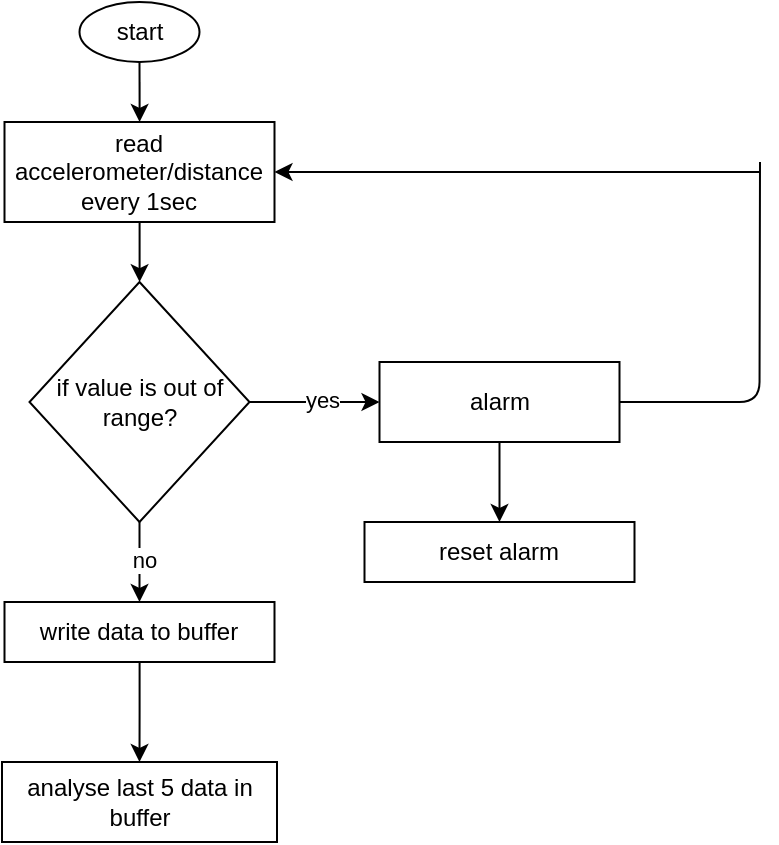 <mxfile version="14.1.8" type="device" pages="7"><diagram id="_dLrzWhYMTNUNz2FD6dE" name="Page-1"><mxGraphModel dx="1186" dy="697" grid="1" gridSize="10" guides="1" tooltips="1" connect="1" arrows="1" fold="1" page="1" pageScale="1" pageWidth="827" pageHeight="1169" math="0" shadow="0"><root><mxCell id="0"/><mxCell id="1" parent="0"/><mxCell id="ySyPfU1hZuBQFchVKsJc-15" value="" style="edgeStyle=orthogonalEdgeStyle;rounded=0;orthogonalLoop=1;jettySize=auto;html=1;" parent="1" source="ySyPfU1hZuBQFchVKsJc-1" target="ySyPfU1hZuBQFchVKsJc-7" edge="1"><mxGeometry relative="1" as="geometry"/></mxCell><mxCell id="ySyPfU1hZuBQFchVKsJc-1" value="read accelerometer/distance every 1sec" style="rounded=0;whiteSpace=wrap;html=1;" parent="1" vertex="1"><mxGeometry x="221.25" y="120" width="135" height="50" as="geometry"/></mxCell><mxCell id="ySyPfU1hZuBQFchVKsJc-16" value="" style="edgeStyle=orthogonalEdgeStyle;rounded=0;orthogonalLoop=1;jettySize=auto;html=1;" parent="1" source="ySyPfU1hZuBQFchVKsJc-2" target="ySyPfU1hZuBQFchVKsJc-1" edge="1"><mxGeometry relative="1" as="geometry"/></mxCell><mxCell id="ySyPfU1hZuBQFchVKsJc-2" value="start" style="ellipse;whiteSpace=wrap;html=1;" parent="1" vertex="1"><mxGeometry x="258.75" y="60" width="60" height="30" as="geometry"/></mxCell><mxCell id="ySyPfU1hZuBQFchVKsJc-18" value="" style="edgeStyle=orthogonalEdgeStyle;rounded=0;orthogonalLoop=1;jettySize=auto;html=1;" parent="1" source="ySyPfU1hZuBQFchVKsJc-3" target="ySyPfU1hZuBQFchVKsJc-4" edge="1"><mxGeometry relative="1" as="geometry"/></mxCell><mxCell id="ySyPfU1hZuBQFchVKsJc-3" value="write data to buffer" style="rounded=0;whiteSpace=wrap;html=1;" parent="1" vertex="1"><mxGeometry x="221.25" y="360" width="135" height="30" as="geometry"/></mxCell><mxCell id="ySyPfU1hZuBQFchVKsJc-4" value="analyse last 5 data in buffer" style="rounded=0;whiteSpace=wrap;html=1;" parent="1" vertex="1"><mxGeometry x="220" y="440" width="137.5" height="40" as="geometry"/></mxCell><object label="" id="ySyPfU1hZuBQFchVKsJc-10"><mxCell style="edgeStyle=orthogonalEdgeStyle;rounded=0;orthogonalLoop=1;jettySize=auto;html=1;" parent="1" source="ySyPfU1hZuBQFchVKsJc-7" target="ySyPfU1hZuBQFchVKsJc-8" edge="1"><mxGeometry relative="1" as="geometry"/></mxCell></object><mxCell id="ySyPfU1hZuBQFchVKsJc-11" value="yes" style="edgeLabel;html=1;align=center;verticalAlign=middle;resizable=0;points=[];" parent="ySyPfU1hZuBQFchVKsJc-10" vertex="1" connectable="0"><mxGeometry x="0.108" y="1" relative="1" as="geometry"><mxPoint as="offset"/></mxGeometry></mxCell><mxCell id="ySyPfU1hZuBQFchVKsJc-13" value="" style="edgeStyle=orthogonalEdgeStyle;rounded=0;orthogonalLoop=1;jettySize=auto;html=1;" parent="1" source="ySyPfU1hZuBQFchVKsJc-7" target="ySyPfU1hZuBQFchVKsJc-3" edge="1"><mxGeometry relative="1" as="geometry"/></mxCell><mxCell id="ySyPfU1hZuBQFchVKsJc-14" value="no" style="edgeLabel;html=1;align=center;verticalAlign=middle;resizable=0;points=[];" parent="ySyPfU1hZuBQFchVKsJc-13" vertex="1" connectable="0"><mxGeometry x="-0.075" y="2" relative="1" as="geometry"><mxPoint as="offset"/></mxGeometry></mxCell><mxCell id="ySyPfU1hZuBQFchVKsJc-7" value="if value is out of range?" style="rhombus;whiteSpace=wrap;html=1;" parent="1" vertex="1"><mxGeometry x="233.75" y="200" width="110" height="120" as="geometry"/></mxCell><mxCell id="ySyPfU1hZuBQFchVKsJc-20" value="" style="edgeStyle=orthogonalEdgeStyle;rounded=0;orthogonalLoop=1;jettySize=auto;html=1;" parent="1" source="ySyPfU1hZuBQFchVKsJc-8" target="ySyPfU1hZuBQFchVKsJc-19" edge="1"><mxGeometry relative="1" as="geometry"/></mxCell><mxCell id="ySyPfU1hZuBQFchVKsJc-8" value="alarm" style="rounded=0;whiteSpace=wrap;html=1;" parent="1" vertex="1"><mxGeometry x="408.75" y="240" width="120" height="40" as="geometry"/></mxCell><mxCell id="ySyPfU1hZuBQFchVKsJc-19" value="reset alarm" style="rounded=0;whiteSpace=wrap;html=1;" parent="1" vertex="1"><mxGeometry x="401.25" y="320" width="135" height="30" as="geometry"/></mxCell><mxCell id="ySyPfU1hZuBQFchVKsJc-22" value="" style="endArrow=none;html=1;entryX=1;entryY=0.5;entryDx=0;entryDy=0;" parent="1" target="ySyPfU1hZuBQFchVKsJc-8" edge="1"><mxGeometry width="50" height="50" relative="1" as="geometry"><mxPoint x="599" y="140" as="sourcePoint"/><mxPoint x="398.75" y="320" as="targetPoint"/><Array as="points"><mxPoint x="598.75" y="260"/></Array></mxGeometry></mxCell><mxCell id="ySyPfU1hZuBQFchVKsJc-23" value="" style="endArrow=classic;html=1;entryX=1;entryY=0.5;entryDx=0;entryDy=0;" parent="1" target="ySyPfU1hZuBQFchVKsJc-1" edge="1"><mxGeometry width="50" height="50" relative="1" as="geometry"><mxPoint x="599" y="145" as="sourcePoint"/><mxPoint x="397.75" y="150" as="targetPoint"/><Array as="points"><mxPoint x="448.75" y="145"/></Array></mxGeometry></mxCell></root></mxGraphModel></diagram><diagram id="1T5fWHmIX3fzk4t9Vo2e" name="accl_sens"><mxGraphModel dx="1186" dy="697" grid="1" gridSize="10" guides="1" tooltips="1" connect="1" arrows="1" fold="1" page="1" pageScale="1" pageWidth="827" pageHeight="1169" math="0" shadow="0"><root><mxCell id="B3T0xrKk4-n6TCf3gEpg-0"/><mxCell id="B3T0xrKk4-n6TCf3gEpg-1" parent="B3T0xrKk4-n6TCf3gEpg-0"/></root></mxGraphModel></diagram><diagram id="o-OVQC0YNcqZgmBwSFfO" name="rpl"><mxGraphModel dx="1186" dy="697" grid="1" gridSize="10" guides="1" tooltips="1" connect="1" arrows="1" fold="1" page="1" pageScale="1" pageWidth="827" pageHeight="1169" math="0" shadow="0"><root><mxCell id="D7gcIOcal5AiTtyrB45u-0"/><mxCell id="D7gcIOcal5AiTtyrB45u-1" parent="D7gcIOcal5AiTtyrB45u-0"/></root></mxGraphModel></diagram><diagram id="Y1SmqqZpVoVXJwRP9l_R" name="sens_flow_v1_1"><mxGraphModel dx="1395" dy="820" grid="1" gridSize="10" guides="1" tooltips="1" connect="1" arrows="1" fold="1" page="1" pageScale="1" pageWidth="4681" pageHeight="3300" math="0" shadow="0"><root><mxCell id="MNrw4TExPB37nZS5joU6-0"/><mxCell id="MNrw4TExPB37nZS5joU6-1" parent="MNrw4TExPB37nZS5joU6-0"/><mxCell id="MNrw4TExPB37nZS5joU6-2" style="edgeStyle=orthogonalEdgeStyle;rounded=0;orthogonalLoop=1;jettySize=auto;html=1;entryX=0.5;entryY=0;entryDx=0;entryDy=0;exitX=1;exitY=0.5;exitDx=0;exitDy=0;" parent="MNrw4TExPB37nZS5joU6-1" source="MNrw4TExPB37nZS5joU6-13" target="MNrw4TExPB37nZS5joU6-12" edge="1"><mxGeometry relative="1" as="geometry"><mxPoint x="1540" y="355" as="sourcePoint"/><mxPoint x="1670" y="395" as="targetPoint"/></mxGeometry></mxCell><mxCell id="MNrw4TExPB37nZS5joU6-3" value="no" style="edgeLabel;html=1;align=center;verticalAlign=middle;resizable=0;points=[];" parent="MNrw4TExPB37nZS5joU6-2" vertex="1" connectable="0"><mxGeometry x="0.051" y="-2" relative="1" as="geometry"><mxPoint as="offset"/></mxGeometry></mxCell><mxCell id="MNrw4TExPB37nZS5joU6-4" value="vibration sensor" style="text;html=1;strokeColor=none;fillColor=none;align=center;verticalAlign=middle;whiteSpace=wrap;rounded=0;" parent="MNrw4TExPB37nZS5joU6-1" vertex="1"><mxGeometry x="205" y="100" width="110" height="20" as="geometry"/></mxCell><mxCell id="MNrw4TExPB37nZS5joU6-5" value="no" style="edgeStyle=orthogonalEdgeStyle;rounded=0;orthogonalLoop=1;jettySize=auto;html=1;exitX=1;exitY=0.5;exitDx=0;exitDy=0;" parent="MNrw4TExPB37nZS5joU6-1" source="MNrw4TExPB37nZS5joU6-12" target="MNrw4TExPB37nZS5joU6-8" edge="1"><mxGeometry relative="1" as="geometry"><mxPoint x="2070" y="470" as="sourcePoint"/></mxGeometry></mxCell><mxCell id="MNrw4TExPB37nZS5joU6-6" style="edgeStyle=orthogonalEdgeStyle;rounded=0;orthogonalLoop=1;jettySize=auto;html=1;entryX=0.5;entryY=0;entryDx=0;entryDy=0;exitX=0.5;exitY=1;exitDx=0;exitDy=0;" parent="MNrw4TExPB37nZS5joU6-1" source="MNrw4TExPB37nZS5joU6-12" target="MNrw4TExPB37nZS5joU6-10" edge="1"><mxGeometry relative="1" as="geometry"><mxPoint x="2020" y="510" as="sourcePoint"/><Array as="points"/></mxGeometry></mxCell><mxCell id="MNrw4TExPB37nZS5joU6-7" value="yes" style="edgeLabel;html=1;align=center;verticalAlign=middle;resizable=0;points=[];" parent="MNrw4TExPB37nZS5joU6-6" vertex="1" connectable="0"><mxGeometry x="-0.344" y="-1" relative="1" as="geometry"><mxPoint as="offset"/></mxGeometry></mxCell><mxCell id="MNrw4TExPB37nZS5joU6-18" style="edgeStyle=orthogonalEdgeStyle;rounded=0;orthogonalLoop=1;jettySize=auto;html=1;entryX=0;entryY=0.5;entryDx=0;entryDy=0;" parent="MNrw4TExPB37nZS5joU6-1" source="MNrw4TExPB37nZS5joU6-8" target="MNrw4TExPB37nZS5joU6-12" edge="1"><mxGeometry relative="1" as="geometry"><Array as="points"><mxPoint x="2240" y="670"/><mxPoint x="1920" y="670"/><mxPoint x="1920" y="463"/></Array></mxGeometry></mxCell><mxCell id="MNrw4TExPB37nZS5joU6-8" value="sleep for 60sec" style="rounded=0;whiteSpace=wrap;html=1;" parent="MNrw4TExPB37nZS5joU6-1" vertex="1"><mxGeometry x="2180" y="574" width="120" height="44" as="geometry"/></mxCell><mxCell id="MNrw4TExPB37nZS5joU6-9" style="edgeStyle=orthogonalEdgeStyle;rounded=0;orthogonalLoop=1;jettySize=auto;html=1;entryX=0;entryY=0.5;entryDx=0;entryDy=0;" parent="MNrw4TExPB37nZS5joU6-1" source="MNrw4TExPB37nZS5joU6-10" target="MNrw4TExPB37nZS5joU6-8" edge="1"><mxGeometry relative="1" as="geometry"/></mxCell><mxCell id="MNrw4TExPB37nZS5joU6-10" value="forward data" style="rounded=0;whiteSpace=wrap;html=1;" parent="MNrw4TExPB37nZS5joU6-1" vertex="1"><mxGeometry x="1962.5" y="576" width="120" height="40" as="geometry"/></mxCell><mxCell id="MNrw4TExPB37nZS5joU6-11" value="&lt;span style=&quot;background-color: rgb(255 , 55 , 15)&quot;&gt;check?&lt;/span&gt;" style="text;html=1;strokeColor=none;fillColor=none;align=center;verticalAlign=middle;whiteSpace=wrap;rounded=0;" parent="MNrw4TExPB37nZS5joU6-1" vertex="1"><mxGeometry x="2160" y="440" width="40" height="20" as="geometry"/></mxCell><mxCell id="MNrw4TExPB37nZS5joU6-12" value="&lt;span&gt;if another node data received?&lt;/span&gt;" style="rhombus;whiteSpace=wrap;html=1;" parent="MNrw4TExPB37nZS5joU6-1" vertex="1"><mxGeometry x="1970" y="400" width="105" height="125" as="geometry"/></mxCell><mxCell id="MNrw4TExPB37nZS5joU6-13" value="if slot occupied?" style="rhombus;whiteSpace=wrap;html=1;" parent="MNrw4TExPB37nZS5joU6-1" vertex="1"><mxGeometry x="1020" y="300" width="120" height="120" as="geometry"/></mxCell><mxCell id="MNrw4TExPB37nZS5joU6-55" style="edgeStyle=orthogonalEdgeStyle;rounded=0;orthogonalLoop=1;jettySize=auto;html=1;exitX=0.5;exitY=1;exitDx=0;exitDy=0;entryX=0.5;entryY=0;entryDx=0;entryDy=0;" parent="MNrw4TExPB37nZS5joU6-1" source="MNrw4TExPB37nZS5joU6-20" target="MNrw4TExPB37nZS5joU6-30" edge="1"><mxGeometry relative="1" as="geometry"/></mxCell><mxCell id="MNrw4TExPB37nZS5joU6-20" value="read vibration every 10ms" style="shape=parallelogram;perimeter=parallelogramPerimeter;whiteSpace=wrap;html=1;fixedSize=1;" parent="MNrw4TExPB37nZS5joU6-1" vertex="1"><mxGeometry x="1315" y="530" width="140" height="40" as="geometry"/></mxCell><mxCell id="MNrw4TExPB37nZS5joU6-25" value="" style="endArrow=none;html=1;entryX=0.5;entryY=1;entryDx=0;entryDy=0;" parent="MNrw4TExPB37nZS5joU6-1" target="MNrw4TExPB37nZS5joU6-13" edge="1"><mxGeometry width="50" height="50" relative="1" as="geometry"><mxPoint x="1080" y="490" as="sourcePoint"/><mxPoint x="900" y="415" as="targetPoint"/></mxGeometry></mxCell><mxCell id="oiEJfqIoEEDDo8xwMjoj-5" value="yes" style="edgeLabel;html=1;align=center;verticalAlign=middle;resizable=0;points=[];" parent="MNrw4TExPB37nZS5joU6-25" vertex="1" connectable="0"><mxGeometry x="-0.343" relative="1" as="geometry"><mxPoint as="offset"/></mxGeometry></mxCell><mxCell id="MNrw4TExPB37nZS5joU6-27" value="" style="endArrow=classic;html=1;entryX=0.545;entryY=0.035;entryDx=0;entryDy=0;entryPerimeter=0;" parent="MNrw4TExPB37nZS5joU6-1" target="MNrw4TExPB37nZS5joU6-20" edge="1"><mxGeometry width="50" height="50" relative="1" as="geometry"><mxPoint x="1080" y="490" as="sourcePoint"/><mxPoint x="1390" y="530" as="targetPoint"/><Array as="points"><mxPoint x="1210" y="490"/><mxPoint x="1390" y="490"/></Array></mxGeometry></mxCell><mxCell id="MNrw4TExPB37nZS5joU6-26" value="" style="endArrow=classic;html=1;entryX=0.5;entryY=0;entryDx=0;entryDy=0;" parent="MNrw4TExPB37nZS5joU6-1" target="MNrw4TExPB37nZS5joU6-54" edge="1"><mxGeometry width="50" height="50" relative="1" as="geometry"><mxPoint x="1080" y="490" as="sourcePoint"/><mxPoint x="685" y="534" as="targetPoint"/><Array as="points"><mxPoint x="690" y="490"/></Array></mxGeometry></mxCell><mxCell id="MNrw4TExPB37nZS5joU6-48" value="" style="edgeStyle=orthogonalEdgeStyle;rounded=0;orthogonalLoop=1;jettySize=auto;html=1;" parent="MNrw4TExPB37nZS5joU6-1" source="MNrw4TExPB37nZS5joU6-29" target="MNrw4TExPB37nZS5joU6-47" edge="1"><mxGeometry relative="1" as="geometry"/></mxCell><mxCell id="MNrw4TExPB37nZS5joU6-53" value="read_counter == 100" style="edgeLabel;html=1;align=center;verticalAlign=middle;resizable=0;points=[];" parent="MNrw4TExPB37nZS5joU6-48" vertex="1" connectable="0"><mxGeometry x="-0.36" y="1" relative="1" as="geometry"><mxPoint x="-1" y="4.21" as="offset"/></mxGeometry></mxCell><mxCell id="MNrw4TExPB37nZS5joU6-29" value="add to total" style="rounded=0;whiteSpace=wrap;html=1;" parent="MNrw4TExPB37nZS5joU6-1" vertex="1"><mxGeometry x="1320" y="745" width="130" height="40" as="geometry"/></mxCell><mxCell id="MNrw4TExPB37nZS5joU6-32" style="edgeStyle=orthogonalEdgeStyle;rounded=0;orthogonalLoop=1;jettySize=auto;html=1;" parent="MNrw4TExPB37nZS5joU6-1" source="MNrw4TExPB37nZS5joU6-30" target="MNrw4TExPB37nZS5joU6-29" edge="1"><mxGeometry relative="1" as="geometry"/></mxCell><mxCell id="MNrw4TExPB37nZS5joU6-33" value="yes" style="edgeLabel;html=1;align=center;verticalAlign=middle;resizable=0;points=[];" parent="MNrw4TExPB37nZS5joU6-32" vertex="1" connectable="0"><mxGeometry x="-0.423" relative="1" as="geometry"><mxPoint as="offset"/></mxGeometry></mxCell><mxCell id="MNrw4TExPB37nZS5joU6-35" style="edgeStyle=orthogonalEdgeStyle;rounded=0;orthogonalLoop=1;jettySize=auto;html=1;entryX=0.5;entryY=0;entryDx=0;entryDy=0;exitX=1;exitY=0.5;exitDx=0;exitDy=0;" parent="MNrw4TExPB37nZS5joU6-1" source="MNrw4TExPB37nZS5joU6-30" target="gzjtlcLaBXFKR10kf-Vn-5" edge="1"><mxGeometry relative="1" as="geometry"><mxPoint x="1409.997" y="655.053" as="sourcePoint"/><mxPoint x="1640" y="700" as="targetPoint"/></mxGeometry></mxCell><mxCell id="MNrw4TExPB37nZS5joU6-38" value="no" style="edgeLabel;html=1;align=center;verticalAlign=middle;resizable=0;points=[];" parent="MNrw4TExPB37nZS5joU6-35" vertex="1" connectable="0"><mxGeometry x="-0.702" y="-2" relative="1" as="geometry"><mxPoint as="offset"/></mxGeometry></mxCell><mxCell id="MNrw4TExPB37nZS5joU6-30" value="if in range?" style="rhombus;whiteSpace=wrap;html=1;" parent="MNrw4TExPB37nZS5joU6-1" vertex="1"><mxGeometry x="1345" y="615" width="80" height="80" as="geometry"/></mxCell><mxCell id="MNrw4TExPB37nZS5joU6-40" value="" style="edgeStyle=orthogonalEdgeStyle;rounded=0;orthogonalLoop=1;jettySize=auto;html=1;" parent="MNrw4TExPB37nZS5joU6-1" source="MNrw4TExPB37nZS5joU6-34" target="MNrw4TExPB37nZS5joU6-39" edge="1"><mxGeometry relative="1" as="geometry"/></mxCell><mxCell id="MNrw4TExPB37nZS5joU6-44" value="counter == 5" style="edgeLabel;html=1;align=center;verticalAlign=middle;resizable=0;points=[];" parent="MNrw4TExPB37nZS5joU6-40" vertex="1" connectable="0"><mxGeometry x="-0.065" relative="1" as="geometry"><mxPoint as="offset"/></mxGeometry></mxCell><mxCell id="MNrw4TExPB37nZS5joU6-41" style="edgeStyle=orthogonalEdgeStyle;rounded=0;orthogonalLoop=1;jettySize=auto;html=1;entryX=1;entryY=0.5;entryDx=0;entryDy=0;exitX=1;exitY=0.5;exitDx=0;exitDy=0;" parent="MNrw4TExPB37nZS5joU6-1" source="MNrw4TExPB37nZS5joU6-34" target="MNrw4TExPB37nZS5joU6-20" edge="1"><mxGeometry relative="1" as="geometry"><mxPoint x="1450" y="550" as="targetPoint"/><Array as="points"><mxPoint x="1735" y="830"/><mxPoint x="1735" y="550"/></Array></mxGeometry></mxCell><mxCell id="MNrw4TExPB37nZS5joU6-43" value="counter &amp;lt; 5" style="edgeLabel;html=1;align=center;verticalAlign=middle;resizable=0;points=[];" parent="MNrw4TExPB37nZS5joU6-41" vertex="1" connectable="0"><mxGeometry x="-0.75" y="-2" relative="1" as="geometry"><mxPoint y="-51.05" as="offset"/></mxGeometry></mxCell><mxCell id="MNrw4TExPB37nZS5joU6-34" value="log distance and vibration sensor" style="rounded=0;whiteSpace=wrap;html=1;" parent="MNrw4TExPB37nZS5joU6-1" vertex="1"><mxGeometry x="1575.05" y="810" width="130" height="40" as="geometry"/></mxCell><mxCell id="oiEJfqIoEEDDo8xwMjoj-2" style="edgeStyle=orthogonalEdgeStyle;rounded=0;orthogonalLoop=1;jettySize=auto;html=1;entryX=0.5;entryY=0;entryDx=0;entryDy=0;" parent="MNrw4TExPB37nZS5joU6-1" source="MNrw4TExPB37nZS5joU6-39" target="oiEJfqIoEEDDo8xwMjoj-0" edge="1"><mxGeometry relative="1" as="geometry"><Array as="points"><mxPoint x="1640" y="1240"/><mxPoint x="1250" y="1240"/></Array></mxGeometry></mxCell><mxCell id="MNrw4TExPB37nZS5joU6-39" value="raise alarm/notification" style="rounded=0;whiteSpace=wrap;html=1;" parent="MNrw4TExPB37nZS5joU6-1" vertex="1"><mxGeometry x="1575.05" y="918.1" width="130" height="40" as="geometry"/></mxCell><mxCell id="MNrw4TExPB37nZS5joU6-46" value="0&amp;lt;=read_counter&amp;lt;=100&lt;br&gt;&lt;br&gt;read_total = 0 for 1st read&lt;br&gt;read_total = read_total + read for 2nd read&lt;br&gt;read_total = read_total + read for 3rd read" style="text;html=1;align=center;verticalAlign=middle;resizable=0;points=[];autosize=1;" parent="MNrw4TExPB37nZS5joU6-1" vertex="1"><mxGeometry x="1070" y="725" width="240" height="80" as="geometry"/></mxCell><mxCell id="MNrw4TExPB37nZS5joU6-51" style="edgeStyle=orthogonalEdgeStyle;rounded=0;orthogonalLoop=1;jettySize=auto;html=1;entryX=0;entryY=0.5;entryDx=0;entryDy=0;exitX=0;exitY=0.5;exitDx=0;exitDy=0;" parent="MNrw4TExPB37nZS5joU6-1" source="MNrw4TExPB37nZS5joU6-29" target="MNrw4TExPB37nZS5joU6-20" edge="1"><mxGeometry relative="1" as="geometry"><mxPoint x="1240" y="725" as="targetPoint"/><Array as="points"><mxPoint x="1270" y="765"/><mxPoint x="1270" y="550"/></Array></mxGeometry></mxCell><mxCell id="MNrw4TExPB37nZS5joU6-52" value="read_counter &amp;lt; 100" style="edgeLabel;html=1;align=center;verticalAlign=middle;resizable=0;points=[];" parent="MNrw4TExPB37nZS5joU6-51" vertex="1" connectable="0"><mxGeometry x="-0.015" relative="1" as="geometry"><mxPoint as="offset"/></mxGeometry></mxCell><mxCell id="oiEJfqIoEEDDo8xwMjoj-3" style="edgeStyle=orthogonalEdgeStyle;rounded=0;orthogonalLoop=1;jettySize=auto;html=1;entryX=0.5;entryY=0;entryDx=0;entryDy=0;" parent="MNrw4TExPB37nZS5joU6-1" source="MNrw4TExPB37nZS5joU6-47" target="oiEJfqIoEEDDo8xwMjoj-0" edge="1"><mxGeometry relative="1" as="geometry"><Array as="points"><mxPoint x="1385" y="1240"/><mxPoint x="1250" y="1240"/></Array></mxGeometry></mxCell><mxCell id="MNrw4TExPB37nZS5joU6-47" value="calculate read_avg = (read_total / 100) and reset read counter to '0'" style="rounded=0;whiteSpace=wrap;html=1;" parent="MNrw4TExPB37nZS5joU6-1" vertex="1"><mxGeometry x="1320" y="835" width="130" height="50" as="geometry"/></mxCell><mxCell id="Ll7T5M-mX_cuGJNKHruH-1" style="edgeStyle=orthogonalEdgeStyle;rounded=0;orthogonalLoop=1;jettySize=auto;html=1;exitX=0.5;exitY=1;exitDx=0;exitDy=0;entryX=0.5;entryY=0;entryDx=0;entryDy=0;" parent="MNrw4TExPB37nZS5joU6-1" source="MNrw4TExPB37nZS5joU6-54" target="Ll7T5M-mX_cuGJNKHruH-0" edge="1"><mxGeometry relative="1" as="geometry"/></mxCell><mxCell id="MNrw4TExPB37nZS5joU6-54" value="&lt;span&gt;read distance&lt;/span&gt;" style="shape=parallelogram;perimeter=parallelogramPerimeter;whiteSpace=wrap;html=1;fixedSize=1;" parent="MNrw4TExPB37nZS5joU6-1" vertex="1"><mxGeometry x="612.5" y="560" width="155" height="50" as="geometry"/></mxCell><mxCell id="MNrw4TExPB37nZS5joU6-57" style="edgeStyle=orthogonalEdgeStyle;rounded=0;orthogonalLoop=1;jettySize=auto;html=1;entryX=0.5;entryY=0;entryDx=0;entryDy=0;" parent="MNrw4TExPB37nZS5joU6-1" source="MNrw4TExPB37nZS5joU6-56" target="MNrw4TExPB37nZS5joU6-13" edge="1"><mxGeometry relative="1" as="geometry"/></mxCell><mxCell id="MNrw4TExPB37nZS5joU6-56" value="power up" style="ellipse;whiteSpace=wrap;html=1;" parent="MNrw4TExPB37nZS5joU6-1" vertex="1"><mxGeometry x="1042.5" y="230" width="75" height="30" as="geometry"/></mxCell><mxCell id="Ll7T5M-mX_cuGJNKHruH-3" style="edgeStyle=orthogonalEdgeStyle;rounded=0;orthogonalLoop=1;jettySize=auto;html=1;exitX=0.5;exitY=1;exitDx=0;exitDy=0;entryX=0.5;entryY=0;entryDx=0;entryDy=0;" parent="MNrw4TExPB37nZS5joU6-1" source="Ll7T5M-mX_cuGJNKHruH-0" target="Ll7T5M-mX_cuGJNKHruH-2" edge="1"><mxGeometry relative="1" as="geometry"><mxPoint x="690" y="755" as="targetPoint"/></mxGeometry></mxCell><mxCell id="Ll7T5M-mX_cuGJNKHruH-4" value="yes" style="edgeLabel;html=1;align=center;verticalAlign=middle;resizable=0;points=[];" parent="Ll7T5M-mX_cuGJNKHruH-3" vertex="1" connectable="0"><mxGeometry x="-0.314" y="-1" relative="1" as="geometry"><mxPoint as="offset"/></mxGeometry></mxCell><mxCell id="gzjtlcLaBXFKR10kf-Vn-1" value="no" style="edgeStyle=orthogonalEdgeStyle;rounded=0;orthogonalLoop=1;jettySize=auto;html=1;entryX=0;entryY=0.5;entryDx=0;entryDy=0;" parent="MNrw4TExPB37nZS5joU6-1" source="Ll7T5M-mX_cuGJNKHruH-0" target="MNrw4TExPB37nZS5joU6-54" edge="1"><mxGeometry relative="1" as="geometry"><Array as="points"><mxPoint x="560" y="680"/><mxPoint x="560" y="585"/></Array></mxGeometry></mxCell><mxCell id="Ll7T5M-mX_cuGJNKHruH-0" value="if detected?" style="rhombus;whiteSpace=wrap;html=1;" parent="MNrw4TExPB37nZS5joU6-1" vertex="1"><mxGeometry x="650" y="640" width="80" height="80" as="geometry"/></mxCell><mxCell id="gzjtlcLaBXFKR10kf-Vn-10" style="edgeStyle=orthogonalEdgeStyle;rounded=0;orthogonalLoop=1;jettySize=auto;html=1;entryX=0.5;entryY=0;entryDx=0;entryDy=0;" parent="MNrw4TExPB37nZS5joU6-1" source="Ll7T5M-mX_cuGJNKHruH-2" target="gzjtlcLaBXFKR10kf-Vn-9" edge="1"><mxGeometry relative="1" as="geometry"/></mxCell><mxCell id="Ll7T5M-mX_cuGJNKHruH-2" value="update distance sensor state,&lt;br&gt;read vibration sensor" style="shape=parallelogram;perimeter=parallelogramPerimeter;whiteSpace=wrap;html=1;fixedSize=1;" parent="MNrw4TExPB37nZS5joU6-1" vertex="1"><mxGeometry x="595.32" y="770" width="189.37" height="50" as="geometry"/></mxCell><mxCell id="gzjtlcLaBXFKR10kf-Vn-6" style="edgeStyle=orthogonalEdgeStyle;rounded=0;orthogonalLoop=1;jettySize=auto;html=1;entryX=0.5;entryY=0;entryDx=0;entryDy=0;" parent="MNrw4TExPB37nZS5joU6-1" source="gzjtlcLaBXFKR10kf-Vn-5" target="MNrw4TExPB37nZS5joU6-34" edge="1"><mxGeometry relative="1" as="geometry"/></mxCell><mxCell id="gzjtlcLaBXFKR10kf-Vn-5" value="check distance sensor state" style="rounded=0;whiteSpace=wrap;html=1;" parent="MNrw4TExPB37nZS5joU6-1" vertex="1"><mxGeometry x="1575.05" y="720" width="130" height="40" as="geometry"/></mxCell><mxCell id="gzjtlcLaBXFKR10kf-Vn-12" style="edgeStyle=orthogonalEdgeStyle;rounded=0;orthogonalLoop=1;jettySize=auto;html=1;exitX=1;exitY=0.5;exitDx=0;exitDy=0;entryX=0.5;entryY=0;entryDx=0;entryDy=0;" parent="MNrw4TExPB37nZS5joU6-1" source="gzjtlcLaBXFKR10kf-Vn-9" target="gzjtlcLaBXFKR10kf-Vn-11" edge="1"><mxGeometry relative="1" as="geometry"/></mxCell><mxCell id="gzjtlcLaBXFKR10kf-Vn-13" value="yes" style="edgeLabel;html=1;align=center;verticalAlign=middle;resizable=0;points=[];" parent="gzjtlcLaBXFKR10kf-Vn-12" vertex="1" connectable="0"><mxGeometry x="-0.1" y="1" relative="1" as="geometry"><mxPoint as="offset"/></mxGeometry></mxCell><mxCell id="gzjtlcLaBXFKR10kf-Vn-15" style="edgeStyle=orthogonalEdgeStyle;rounded=0;orthogonalLoop=1;jettySize=auto;html=1;exitX=0.5;exitY=1;exitDx=0;exitDy=0;entryX=0.5;entryY=0;entryDx=0;entryDy=0;" parent="MNrw4TExPB37nZS5joU6-1" source="gzjtlcLaBXFKR10kf-Vn-9" target="gzjtlcLaBXFKR10kf-Vn-14" edge="1"><mxGeometry relative="1" as="geometry"/></mxCell><mxCell id="gzjtlcLaBXFKR10kf-Vn-16" value="no" style="edgeLabel;html=1;align=center;verticalAlign=middle;resizable=0;points=[];" parent="gzjtlcLaBXFKR10kf-Vn-15" vertex="1" connectable="0"><mxGeometry x="-0.267" y="2" relative="1" as="geometry"><mxPoint as="offset"/></mxGeometry></mxCell><mxCell id="gzjtlcLaBXFKR10kf-Vn-9" value="if vibration in range?" style="rhombus;whiteSpace=wrap;html=1;" parent="MNrw4TExPB37nZS5joU6-1" vertex="1"><mxGeometry x="645.01" y="860" width="89.99" height="110" as="geometry"/></mxCell><mxCell id="gzjtlcLaBXFKR10kf-Vn-19" style="edgeStyle=orthogonalEdgeStyle;rounded=0;orthogonalLoop=1;jettySize=auto;html=1;entryX=1;entryY=0.5;entryDx=0;entryDy=0;" parent="MNrw4TExPB37nZS5joU6-1" source="gzjtlcLaBXFKR10kf-Vn-11" target="MNrw4TExPB37nZS5joU6-54" edge="1"><mxGeometry relative="1" as="geometry"><mxPoint x="1030" y="1005" as="targetPoint"/><Array as="points"><mxPoint x="1020" y="1005"/><mxPoint x="1020" y="585"/></Array></mxGeometry></mxCell><mxCell id="gzjtlcLaBXFKR10kf-Vn-24" value="wait for 10ms" style="edgeLabel;html=1;align=center;verticalAlign=middle;resizable=0;points=[];" parent="gzjtlcLaBXFKR10kf-Vn-19" vertex="1" connectable="0"><mxGeometry x="-0.448" y="1" relative="1" as="geometry"><mxPoint as="offset"/></mxGeometry></mxCell><mxCell id="gzjtlcLaBXFKR10kf-Vn-11" value="update vibration sensor state" style="rounded=0;whiteSpace=wrap;html=1;" parent="MNrw4TExPB37nZS5joU6-1" vertex="1"><mxGeometry x="850" y="980" width="134.99" height="50" as="geometry"/></mxCell><mxCell id="gzjtlcLaBXFKR10kf-Vn-22" style="edgeStyle=orthogonalEdgeStyle;rounded=0;orthogonalLoop=1;jettySize=auto;html=1;entryX=0.5;entryY=0;entryDx=0;entryDy=0;" parent="MNrw4TExPB37nZS5joU6-1" source="gzjtlcLaBXFKR10kf-Vn-14" target="gzjtlcLaBXFKR10kf-Vn-18" edge="1"><mxGeometry relative="1" as="geometry"/></mxCell><mxCell id="gzjtlcLaBXFKR10kf-Vn-25" style="edgeStyle=orthogonalEdgeStyle;rounded=0;orthogonalLoop=1;jettySize=auto;html=1;entryX=0;entryY=0.5;entryDx=0;entryDy=0;exitX=0;exitY=0.5;exitDx=0;exitDy=0;" parent="MNrw4TExPB37nZS5joU6-1" source="gzjtlcLaBXFKR10kf-Vn-18" target="MNrw4TExPB37nZS5joU6-54" edge="1"><mxGeometry relative="1" as="geometry"><mxPoint x="470" y="600" as="targetPoint"/><Array as="points"><mxPoint x="510" y="1130"/><mxPoint x="510" y="585"/></Array></mxGeometry></mxCell><mxCell id="gzjtlcLaBXFKR10kf-Vn-26" value="wait for 1000ms &amp;amp;&amp;amp; counter &amp;lt; 5" style="edgeLabel;html=1;align=center;verticalAlign=middle;resizable=0;points=[];" parent="gzjtlcLaBXFKR10kf-Vn-25" vertex="1" connectable="0"><mxGeometry x="-0.528" y="1" relative="1" as="geometry"><mxPoint as="offset"/></mxGeometry></mxCell><mxCell id="gzjtlcLaBXFKR10kf-Vn-14" value="&lt;span&gt;log distance and vibration sensor&lt;/span&gt;" style="rounded=0;whiteSpace=wrap;html=1;" parent="MNrw4TExPB37nZS5joU6-1" vertex="1"><mxGeometry x="615" y="1030" width="150" height="40" as="geometry"/></mxCell><mxCell id="gzjtlcLaBXFKR10kf-Vn-23" style="edgeStyle=orthogonalEdgeStyle;rounded=0;orthogonalLoop=1;jettySize=auto;html=1;entryX=0.5;entryY=0;entryDx=0;entryDy=0;" parent="MNrw4TExPB37nZS5joU6-1" source="gzjtlcLaBXFKR10kf-Vn-18" target="gzjtlcLaBXFKR10kf-Vn-21" edge="1"><mxGeometry relative="1" as="geometry"/></mxCell><mxCell id="gzjtlcLaBXFKR10kf-Vn-27" value="counter == 5" style="edgeLabel;html=1;align=center;verticalAlign=middle;resizable=0;points=[];" parent="gzjtlcLaBXFKR10kf-Vn-23" vertex="1" connectable="0"><mxGeometry x="-0.057" y="-1" relative="1" as="geometry"><mxPoint as="offset"/></mxGeometry></mxCell><mxCell id="gzjtlcLaBXFKR10kf-Vn-18" value="&lt;span&gt;update vibration sensor state&amp;nbsp;&lt;/span&gt;" style="rounded=0;whiteSpace=wrap;html=1;" parent="MNrw4TExPB37nZS5joU6-1" vertex="1"><mxGeometry x="615" y="1110" width="150" height="40" as="geometry"/></mxCell><mxCell id="oiEJfqIoEEDDo8xwMjoj-1" style="edgeStyle=orthogonalEdgeStyle;rounded=0;orthogonalLoop=1;jettySize=auto;html=1;" parent="MNrw4TExPB37nZS5joU6-1" source="gzjtlcLaBXFKR10kf-Vn-21" target="oiEJfqIoEEDDo8xwMjoj-0" edge="1"><mxGeometry relative="1" as="geometry"/></mxCell><mxCell id="gzjtlcLaBXFKR10kf-Vn-21" value="raise alarm/notification" style="rounded=0;whiteSpace=wrap;html=1;" parent="MNrw4TExPB37nZS5joU6-1" vertex="1"><mxGeometry x="615" y="1220" width="150" height="40" as="geometry"/></mxCell><mxCell id="oiEJfqIoEEDDo8xwMjoj-0" value="send data to root/basestation" style="rounded=0;whiteSpace=wrap;html=1;" parent="MNrw4TExPB37nZS5joU6-1" vertex="1"><mxGeometry x="1110" y="1350" width="280" height="60" as="geometry"/></mxCell><mxCell id="oiEJfqIoEEDDo8xwMjoj-6" value="" style="endArrow=none;dashed=1;html=1;" parent="MNrw4TExPB37nZS5joU6-1" edge="1"><mxGeometry width="50" height="50" relative="1" as="geometry"><mxPoint x="1130" y="1300" as="sourcePoint"/><mxPoint x="1130" y="440" as="targetPoint"/></mxGeometry></mxCell><mxCell id="oiEJfqIoEEDDo8xwMjoj-7" value="task1(interrupt based) - update distance sensor, global states&lt;br&gt;task2(interrupt based/polling) -&amp;nbsp; update vibration sensor, global states&lt;br&gt;task3 - lock operation, global states&lt;br&gt;task4 - verify both sensors, lock" style="text;html=1;strokeColor=none;fillColor=none;align=center;verticalAlign=middle;whiteSpace=wrap;rounded=0;" parent="MNrw4TExPB37nZS5joU6-1" vertex="1"><mxGeometry x="200" y="140" width="520" height="180" as="geometry"/></mxCell></root></mxGraphModel></diagram><diagram id="hHoNThkjMuzgFt7HXN6X" name="sens_flow_v1_2"><mxGraphModel dx="1977" dy="1162" grid="1" gridSize="10" guides="1" tooltips="1" connect="1" arrows="1" fold="1" page="1" pageScale="1" pageWidth="4681" pageHeight="3300" math="0" shadow="0"><root><mxCell id="FopQR2qGLK914CdHCGP7-0"/><mxCell id="FopQR2qGLK914CdHCGP7-1" parent="FopQR2qGLK914CdHCGP7-0"/><mxCell id="Nbc4x2S-6lhA0mkrXonu-0" style="edgeStyle=orthogonalEdgeStyle;rounded=0;orthogonalLoop=1;jettySize=auto;html=1;entryX=0.5;entryY=0;entryDx=0;entryDy=0;" parent="FopQR2qGLK914CdHCGP7-1" source="2FX_NbMrp56ki1EdZm_o-1" target="2FX_NbMrp56ki1EdZm_o-4" edge="1"><mxGeometry relative="1" as="geometry"/></mxCell><mxCell id="2FX_NbMrp56ki1EdZm_o-1" value="read distance" style="shape=parallelogram;perimeter=parallelogramPerimeter;whiteSpace=wrap;html=1;fixedSize=1;" parent="FopQR2qGLK914CdHCGP7-1" vertex="1"><mxGeometry x="659.99" y="1032.5" width="160" height="55" as="geometry"/></mxCell><mxCell id="Nbc4x2S-6lhA0mkrXonu-1" style="edgeStyle=orthogonalEdgeStyle;rounded=0;orthogonalLoop=1;jettySize=auto;html=1;exitX=0.5;exitY=1;exitDx=0;exitDy=0;entryX=0.5;entryY=0;entryDx=0;entryDy=0;exitPerimeter=0;" parent="FopQR2qGLK914CdHCGP7-1" source="2FX_NbMrp56ki1EdZm_o-4" target="2FX_NbMrp56ki1EdZm_o-20" edge="1"><mxGeometry relative="1" as="geometry"><mxPoint x="740.005" y="1335" as="sourcePoint"/></mxGeometry></mxCell><mxCell id="X6LKVg3OKvl-yKed--r9-2" value="no" style="edgeLabel;html=1;align=center;verticalAlign=middle;resizable=0;points=[];" parent="Nbc4x2S-6lhA0mkrXonu-1" vertex="1" connectable="0"><mxGeometry x="-0.349" relative="1" as="geometry"><mxPoint as="offset"/></mxGeometry></mxCell><mxCell id="2FX_NbMrp56ki1EdZm_o-4" value="In range?" style="strokeWidth=2;html=1;shape=mxgraph.flowchart.decision;whiteSpace=wrap;" parent="FopQR2qGLK914CdHCGP7-1" vertex="1"><mxGeometry x="677.51" y="1120" width="124.99" height="110" as="geometry"/></mxCell><mxCell id="X6LKVg3OKvl-yKed--r9-4" style="edgeStyle=orthogonalEdgeStyle;rounded=0;orthogonalLoop=1;jettySize=auto;html=1;entryX=1;entryY=0.5;entryDx=0;entryDy=0;exitX=0.5;exitY=0;exitDx=0;exitDy=0;" parent="FopQR2qGLK914CdHCGP7-1" source="2FX_NbMrp56ki1EdZm_o-5" target="2FX_NbMrp56ki1EdZm_o-1" edge="1"><mxGeometry relative="1" as="geometry"><Array as="points"><mxPoint x="1160" y="1148"/><mxPoint x="1160" y="1060"/><mxPoint x="810" y="1060"/></Array></mxGeometry></mxCell><mxCell id="2FX_NbMrp56ki1EdZm_o-5" value="dist_state = notdetected&lt;br&gt;wait for timer interrupt (1000ms)" style="rounded=0;whiteSpace=wrap;html=1;" parent="FopQR2qGLK914CdHCGP7-1" vertex="1"><mxGeometry x="1080" y="1147.5" width="150" height="55" as="geometry"/></mxCell><mxCell id="X6LKVg3OKvl-yKed--r9-0" style="edgeStyle=orthogonalEdgeStyle;rounded=0;orthogonalLoop=1;jettySize=auto;html=1;entryX=0;entryY=0.5;entryDx=0;entryDy=0;exitX=0;exitY=0.5;exitDx=0;exitDy=0;" parent="FopQR2qGLK914CdHCGP7-1" source="2FX_NbMrp56ki1EdZm_o-20" target="2FX_NbMrp56ki1EdZm_o-1" edge="1"><mxGeometry relative="1" as="geometry"><mxPoint x="580" y="1195" as="targetPoint"/><Array as="points"><mxPoint x="590" y="1410"/><mxPoint x="590" y="1060"/></Array></mxGeometry></mxCell><mxCell id="X6LKVg3OKvl-yKed--r9-8" value="&lt;span style=&quot;font-size: 12px ; background-color: rgb(248 , 249 , 250)&quot;&gt;err_dis_cnt&lt;/span&gt;&amp;nbsp;&amp;lt; 50" style="edgeLabel;html=1;align=center;verticalAlign=middle;resizable=0;points=[];" parent="X6LKVg3OKvl-yKed--r9-0" vertex="1" connectable="0"><mxGeometry x="-0.341" y="1" relative="1" as="geometry"><mxPoint y="-74.47" as="offset"/></mxGeometry></mxCell><mxCell id="X6LKVg3OKvl-yKed--r9-82" style="edgeStyle=orthogonalEdgeStyle;rounded=0;orthogonalLoop=1;jettySize=auto;html=1;exitX=0.5;exitY=1;exitDx=0;exitDy=0;entryX=0.5;entryY=0;entryDx=0;entryDy=0;entryPerimeter=0;" parent="FopQR2qGLK914CdHCGP7-1" source="2FX_NbMrp56ki1EdZm_o-8" target="X6LKVg3OKvl-yKed--r9-24" edge="1"><mxGeometry relative="1" as="geometry"/></mxCell><mxCell id="2FX_NbMrp56ki1EdZm_o-8" value="log global states" style="rounded=0;whiteSpace=wrap;html=1;" parent="FopQR2qGLK914CdHCGP7-1" vertex="1"><mxGeometry x="2792.5" y="1064" width="195" height="46" as="geometry"/></mxCell><mxCell id="X6LKVg3OKvl-yKed--r9-106" style="edgeStyle=orthogonalEdgeStyle;rounded=0;orthogonalLoop=1;jettySize=auto;html=1;exitX=1;exitY=0.5;exitDx=0;exitDy=0;entryX=0.5;entryY=1;entryDx=0;entryDy=0;" parent="FopQR2qGLK914CdHCGP7-1" source="2FX_NbMrp56ki1EdZm_o-12" target="X6LKVg3OKvl-yKed--r9-93" edge="1"><mxGeometry relative="1" as="geometry"/></mxCell><mxCell id="X6LKVg3OKvl-yKed--r9-107" value="obs_dis_cnt &amp;lt; 50" style="edgeLabel;html=1;align=center;verticalAlign=middle;resizable=0;points=[];" parent="X6LKVg3OKvl-yKed--r9-106" vertex="1" connectable="0"><mxGeometry x="-0.789" y="1" relative="1" as="geometry"><mxPoint as="offset"/></mxGeometry></mxCell><mxCell id="X6LKVg3OKvl-yKed--r9-110" style="edgeStyle=orthogonalEdgeStyle;rounded=0;orthogonalLoop=1;jettySize=auto;html=1;entryX=0.5;entryY=1;entryDx=0;entryDy=0;" parent="FopQR2qGLK914CdHCGP7-1" source="2FX_NbMrp56ki1EdZm_o-12" target="2FX_NbMrp56ki1EdZm_o-30" edge="1"><mxGeometry relative="1" as="geometry"><mxPoint x="3120" y="1680" as="targetPoint"/></mxGeometry></mxCell><mxCell id="X6LKVg3OKvl-yKed--r9-111" value="obs_dis_cnt == 50" style="edgeLabel;html=1;align=center;verticalAlign=middle;resizable=0;points=[];" parent="X6LKVg3OKvl-yKed--r9-110" vertex="1" connectable="0"><mxGeometry x="-0.702" y="-1" relative="1" as="geometry"><mxPoint as="offset"/></mxGeometry></mxCell><mxCell id="2FX_NbMrp56ki1EdZm_o-12" value="turn red led on&lt;br&gt;obs_dis_cnt + 1" style="rounded=0;whiteSpace=wrap;html=1;" parent="FopQR2qGLK914CdHCGP7-1" vertex="1"><mxGeometry x="3055" y="1526.25" width="130" height="40" as="geometry"/></mxCell><mxCell id="2FX_NbMrp56ki1EdZm_o-19" style="edgeStyle=orthogonalEdgeStyle;rounded=0;orthogonalLoop=1;jettySize=auto;html=1;entryX=0.5;entryY=0;entryDx=0;entryDy=0;" parent="FopQR2qGLK914CdHCGP7-1" source="2FX_NbMrp56ki1EdZm_o-20" target="X6LKVg3OKvl-yKed--r9-12" edge="1"><mxGeometry relative="1" as="geometry"><mxPoint x="740" y="1520" as="targetPoint"/><Array as="points"/></mxGeometry></mxCell><mxCell id="2FX_NbMrp56ki1EdZm_o-20" value="wait for timer interrupt (100ms)&lt;br&gt;err_dis_cnt&amp;nbsp;+ 1&lt;br&gt;- update global variable" style="rounded=0;whiteSpace=wrap;html=1;" parent="FopQR2qGLK914CdHCGP7-1" vertex="1"><mxGeometry x="655.63" y="1380" width="168.75" height="60" as="geometry"/></mxCell><mxCell id="Nbc4x2S-6lhA0mkrXonu-4" style="edgeStyle=orthogonalEdgeStyle;rounded=0;orthogonalLoop=1;jettySize=auto;html=1;entryX=0.5;entryY=0;entryDx=0;entryDy=0;entryPerimeter=0;" parent="FopQR2qGLK914CdHCGP7-1" source="2FX_NbMrp56ki1EdZm_o-22" target="X6LKVg3OKvl-yKed--r9-42" edge="1"><mxGeometry relative="1" as="geometry"><mxPoint x="1791.06" y="1114" as="targetPoint"/></mxGeometry></mxCell><mxCell id="2FX_NbMrp56ki1EdZm_o-22" value="read vibration/accel" style="shape=parallelogram;perimeter=parallelogramPerimeter;whiteSpace=wrap;html=1;fixedSize=1;" parent="FopQR2qGLK914CdHCGP7-1" vertex="1"><mxGeometry x="1701.06" y="1024" width="180" height="40" as="geometry"/></mxCell><mxCell id="X6LKVg3OKvl-yKed--r9-20" style="edgeStyle=orthogonalEdgeStyle;rounded=0;orthogonalLoop=1;jettySize=auto;html=1;entryX=0.5;entryY=0;entryDx=0;entryDy=0;exitX=0.5;exitY=1;exitDx=0;exitDy=0;exitPerimeter=0;" parent="FopQR2qGLK914CdHCGP7-1" source="X6LKVg3OKvl-yKed--r9-42" target="X6LKVg3OKvl-yKed--r9-9" edge="1"><mxGeometry relative="1" as="geometry"><mxPoint x="1786.055" y="1319" as="sourcePoint"/><Array as="points"><mxPoint x="1791.06" y="1254"/><mxPoint x="1791.06" y="1254"/></Array></mxGeometry></mxCell><mxCell id="X6LKVg3OKvl-yKed--r9-131" value="no" style="edgeLabel;html=1;align=center;verticalAlign=middle;resizable=0;points=[];" parent="X6LKVg3OKvl-yKed--r9-20" vertex="1" connectable="0"><mxGeometry x="-0.159" y="-4" relative="1" as="geometry"><mxPoint as="offset"/></mxGeometry></mxCell><mxCell id="X6LKVg3OKvl-yKed--r9-51" style="edgeStyle=orthogonalEdgeStyle;rounded=0;orthogonalLoop=1;jettySize=auto;html=1;entryX=1;entryY=0.5;entryDx=0;entryDy=0;exitX=0.5;exitY=0;exitDx=0;exitDy=0;exitPerimeter=0;" parent="FopQR2qGLK914CdHCGP7-1" source="X6LKVg3OKvl-yKed--r9-59" target="2FX_NbMrp56ki1EdZm_o-22" edge="1"><mxGeometry relative="1" as="geometry"><mxPoint x="2201.06" y="1134" as="sourcePoint"/><Array as="points"><mxPoint x="2206.06" y="1044"/></Array></mxGeometry></mxCell><mxCell id="X6LKVg3OKvl-yKed--r9-68" style="edgeStyle=orthogonalEdgeStyle;rounded=0;orthogonalLoop=1;jettySize=auto;html=1;entryX=0;entryY=0.5;entryDx=0;entryDy=0;entryPerimeter=0;" parent="FopQR2qGLK914CdHCGP7-1" source="2FX_NbMrp56ki1EdZm_o-30" target="X6LKVg3OKvl-yKed--r9-65" edge="1"><mxGeometry relative="1" as="geometry"><mxPoint x="3270" y="1305.25" as="targetPoint"/></mxGeometry></mxCell><mxCell id="X6LKVg3OKvl-yKed--r9-116" style="edgeStyle=orthogonalEdgeStyle;rounded=0;orthogonalLoop=1;jettySize=auto;html=1;entryX=0.5;entryY=1;entryDx=0;entryDy=0;" parent="FopQR2qGLK914CdHCGP7-1" source="2FX_NbMrp56ki1EdZm_o-30" target="X6LKVg3OKvl-yKed--r9-115" edge="1"><mxGeometry relative="1" as="geometry"/></mxCell><mxCell id="X6LKVg3OKvl-yKed--r9-117" value="send data on the network" style="edgeLabel;html=1;align=center;verticalAlign=middle;resizable=0;points=[];" parent="X6LKVg3OKvl-yKed--r9-116" vertex="1" connectable="0"><mxGeometry x="0.036" y="-1" relative="1" as="geometry"><mxPoint as="offset"/></mxGeometry></mxCell><mxCell id="2FX_NbMrp56ki1EdZm_o-30" value="raise alarm" style="rounded=0;whiteSpace=wrap;html=1;" parent="FopQR2qGLK914CdHCGP7-1" vertex="1"><mxGeometry x="3050" y="1285.25" width="140" height="40" as="geometry"/></mxCell><mxCell id="jAQAcg-yOUEhEMcIxz8c-0" value="" style="endArrow=none;dashed=1;html=1;" parent="FopQR2qGLK914CdHCGP7-1" edge="1"><mxGeometry width="50" height="50" relative="1" as="geometry"><mxPoint x="1310" y="1629" as="sourcePoint"/><mxPoint x="1310" y="939" as="targetPoint"/></mxGeometry></mxCell><mxCell id="jAQAcg-yOUEhEMcIxz8c-1" value="" style="endArrow=none;dashed=1;html=1;" parent="FopQR2qGLK914CdHCGP7-1" edge="1"><mxGeometry width="50" height="50" relative="1" as="geometry"><mxPoint x="2370" y="1630" as="sourcePoint"/><mxPoint x="2370" y="940" as="targetPoint"/></mxGeometry></mxCell><mxCell id="X6LKVg3OKvl-yKed--r9-75" value="no" style="edgeStyle=orthogonalEdgeStyle;rounded=0;orthogonalLoop=1;jettySize=auto;html=1;entryX=0;entryY=0.5;entryDx=0;entryDy=0;" parent="FopQR2qGLK914CdHCGP7-1" source="VyeqeYmBeYXEwLMy0H5U-0" target="X6LKVg3OKvl-yKed--r9-74" edge="1"><mxGeometry relative="1" as="geometry"/></mxCell><mxCell id="X6LKVg3OKvl-yKed--r9-118" style="edgeStyle=orthogonalEdgeStyle;rounded=0;orthogonalLoop=1;jettySize=auto;html=1;entryX=0.5;entryY=0;entryDx=0;entryDy=0;exitX=0.5;exitY=1;exitDx=0;exitDy=0;" parent="FopQR2qGLK914CdHCGP7-1" source="VyeqeYmBeYXEwLMy0H5U-0" target="2FX_NbMrp56ki1EdZm_o-1" edge="1"><mxGeometry relative="1" as="geometry"><Array as="points"><mxPoint x="1791" y="830"/><mxPoint x="740" y="830"/></Array></mxGeometry></mxCell><mxCell id="X6LKVg3OKvl-yKed--r9-119" style="edgeStyle=orthogonalEdgeStyle;rounded=0;orthogonalLoop=1;jettySize=auto;html=1;entryX=0.5;entryY=0;entryDx=0;entryDy=0;" parent="FopQR2qGLK914CdHCGP7-1" source="VyeqeYmBeYXEwLMy0H5U-0" target="2FX_NbMrp56ki1EdZm_o-22" edge="1"><mxGeometry relative="1" as="geometry"><Array as="points"><mxPoint x="1791" y="650"/><mxPoint x="1791" y="650"/></Array></mxGeometry></mxCell><mxCell id="X6LKVg3OKvl-yKed--r9-120" style="edgeStyle=orthogonalEdgeStyle;rounded=0;orthogonalLoop=1;jettySize=auto;html=1;entryX=0.5;entryY=0;entryDx=0;entryDy=0;" parent="FopQR2qGLK914CdHCGP7-1" source="VyeqeYmBeYXEwLMy0H5U-0" target="2FX_NbMrp56ki1EdZm_o-8" edge="1"><mxGeometry relative="1" as="geometry"><Array as="points"><mxPoint x="1791" y="830"/><mxPoint x="2890" y="830"/></Array></mxGeometry></mxCell><mxCell id="X6LKVg3OKvl-yKed--r9-127" value="lock_state = locked" style="edgeLabel;html=1;align=center;verticalAlign=middle;resizable=0;points=[];" parent="X6LKVg3OKvl-yKed--r9-120" vertex="1" connectable="0"><mxGeometry x="-0.903" y="3" relative="1" as="geometry"><mxPoint as="offset"/></mxGeometry></mxCell><mxCell id="VyeqeYmBeYXEwLMy0H5U-0" value="receive lock?" style="rhombus;whiteSpace=wrap;html=1;" parent="FopQR2qGLK914CdHCGP7-1" vertex="1"><mxGeometry x="1731.06" y="460" width="120" height="120" as="geometry"/></mxCell><mxCell id="VyeqeYmBeYXEwLMy0H5U-2" style="edgeStyle=orthogonalEdgeStyle;rounded=0;orthogonalLoop=1;jettySize=auto;html=1;entryX=0.5;entryY=0;entryDx=0;entryDy=0;exitX=0.5;exitY=1;exitDx=0;exitDy=0;" parent="FopQR2qGLK914CdHCGP7-1" source="X6LKVg3OKvl-yKed--r9-78" target="VyeqeYmBeYXEwLMy0H5U-0" edge="1"><mxGeometry relative="1" as="geometry"><mxPoint x="1791.06" y="360" as="sourcePoint"/></mxGeometry></mxCell><mxCell id="X6LKVg3OKvl-yKed--r9-5" value="distance sensor states:&lt;br&gt;states{&lt;br&gt;&lt;blockquote style=&quot;margin: 0 0 0 40px ; border: none ; padding: 0px&quot;&gt;detected,&lt;/blockquote&gt;&lt;blockquote style=&quot;margin: 0 0 0 40px ; border: none ; padding: 0px&quot;&gt;notdetected,&lt;/blockquote&gt;&lt;blockquote style=&quot;margin: 0 0 0 40px ; border: none ; padding: 0px&quot;&gt;undefined&lt;/blockquote&gt;}" style="text;html=1;strokeColor=none;fillColor=none;align=left;verticalAlign=middle;whiteSpace=wrap;rounded=0;" parent="FopQR2qGLK914CdHCGP7-1" vertex="1"><mxGeometry x="860" y="1360" width="160" height="100" as="geometry"/></mxCell><mxCell id="X6LKVg3OKvl-yKed--r9-21" style="edgeStyle=orthogonalEdgeStyle;rounded=0;orthogonalLoop=1;jettySize=auto;html=1;entryX=0.5;entryY=0;entryDx=0;entryDy=0;" parent="FopQR2qGLK914CdHCGP7-1" source="X6LKVg3OKvl-yKed--r9-9" target="X6LKVg3OKvl-yKed--r9-11" edge="1"><mxGeometry relative="1" as="geometry"/></mxCell><mxCell id="X6LKVg3OKvl-yKed--r9-22" style="edgeStyle=orthogonalEdgeStyle;rounded=0;orthogonalLoop=1;jettySize=auto;html=1;entryX=0;entryY=0.5;entryDx=0;entryDy=0;exitX=0;exitY=0.5;exitDx=0;exitDy=0;" parent="FopQR2qGLK914CdHCGP7-1" source="X6LKVg3OKvl-yKed--r9-9" target="2FX_NbMrp56ki1EdZm_o-22" edge="1"><mxGeometry relative="1" as="geometry"><mxPoint x="1661.06" y="1394" as="sourcePoint"/><Array as="points"><mxPoint x="1641.06" y="1412"/><mxPoint x="1641.06" y="1044"/></Array></mxGeometry></mxCell><mxCell id="X6LKVg3OKvl-yKed--r9-23" value="err_accl_count &amp;lt; 50" style="edgeLabel;html=1;align=center;verticalAlign=middle;resizable=0;points=[];" parent="X6LKVg3OKvl-yKed--r9-22" vertex="1" connectable="0"><mxGeometry x="-0.001" y="1" relative="1" as="geometry"><mxPoint as="offset"/></mxGeometry></mxCell><mxCell id="X6LKVg3OKvl-yKed--r9-9" value="wait for timer interrupt (10ms)&lt;br&gt;err_acl_cnt + 1&lt;br&gt;- update global variable" style="rounded=0;whiteSpace=wrap;html=1;" parent="FopQR2qGLK914CdHCGP7-1" vertex="1"><mxGeometry x="1706.06" y="1381.5" width="170" height="60" as="geometry"/></mxCell><mxCell id="X6LKVg3OKvl-yKed--r9-11" value="accl_state = unsafehigh" style="rounded=0;whiteSpace=wrap;html=1;" parent="FopQR2qGLK914CdHCGP7-1" vertex="1"><mxGeometry x="1707.31" y="1506.5" width="167.5" height="60" as="geometry"/></mxCell><mxCell id="X6LKVg3OKvl-yKed--r9-12" value="dist_state = detected" style="rounded=0;whiteSpace=wrap;html=1;" parent="FopQR2qGLK914CdHCGP7-1" vertex="1"><mxGeometry x="655.62" y="1510" width="168.75" height="60" as="geometry"/></mxCell><mxCell id="X6LKVg3OKvl-yKed--r9-14" value="" style="strokeWidth=2;html=1;shape=mxgraph.flowchart.annotation_2;align=left;labelPosition=right;pointerEvents=1;" parent="FopQR2qGLK914CdHCGP7-1" vertex="1"><mxGeometry x="1881.06" y="1339" width="50" height="150" as="geometry"/></mxCell><mxCell id="X6LKVg3OKvl-yKed--r9-15" value="" style="strokeWidth=2;html=1;shape=mxgraph.flowchart.annotation_2;align=left;labelPosition=right;pointerEvents=1;" parent="FopQR2qGLK914CdHCGP7-1" vertex="1"><mxGeometry x="830" y="1360" width="50" height="100" as="geometry"/></mxCell><mxCell id="X6LKVg3OKvl-yKed--r9-16" value="accel sensor states:&lt;br&gt;states{&lt;br&gt;&lt;blockquote style=&quot;margin: 0 0 0 40px ; border: none ; padding: 0px&quot;&gt;safelow,&lt;/blockquote&gt;&lt;blockquote style=&quot;margin: 0 0 0 40px ; border: none ; padding: 0px&quot;&gt;safemed,&lt;br&gt;unsafelow,&lt;/blockquote&gt;&lt;blockquote style=&quot;margin: 0 0 0 40px ; border: none ; padding: 0px&quot;&gt;unsafehigh,&lt;/blockquote&gt;&lt;blockquote style=&quot;margin: 0 0 0 40px ; border: none ; padding: 0px&quot;&gt;undefined&lt;/blockquote&gt;}" style="text;html=1;strokeColor=none;fillColor=none;align=left;verticalAlign=middle;whiteSpace=wrap;rounded=0;" parent="FopQR2qGLK914CdHCGP7-1" vertex="1"><mxGeometry x="1911.06" y="1349" width="148.94" height="130" as="geometry"/></mxCell><mxCell id="X6LKVg3OKvl-yKed--r9-69" style="edgeStyle=orthogonalEdgeStyle;rounded=0;orthogonalLoop=1;jettySize=auto;html=1;entryX=0;entryY=0.5;entryDx=0;entryDy=0;" parent="FopQR2qGLK914CdHCGP7-1" source="X6LKVg3OKvl-yKed--r9-24" target="2FX_NbMrp56ki1EdZm_o-30" edge="1"><mxGeometry relative="1" as="geometry"/></mxCell><mxCell id="X6LKVg3OKvl-yKed--r9-84" value="yes" style="edgeLabel;html=1;align=center;verticalAlign=middle;resizable=0;points=[];" parent="X6LKVg3OKvl-yKed--r9-69" vertex="1" connectable="0"><mxGeometry x="-0.492" y="-3" relative="1" as="geometry"><mxPoint as="offset"/></mxGeometry></mxCell><mxCell id="X6LKVg3OKvl-yKed--r9-102" style="edgeStyle=orthogonalEdgeStyle;rounded=0;orthogonalLoop=1;jettySize=auto;html=1;entryX=0.5;entryY=0;entryDx=0;entryDy=0;entryPerimeter=0;" parent="FopQR2qGLK914CdHCGP7-1" source="X6LKVg3OKvl-yKed--r9-24" target="X6LKVg3OKvl-yKed--r9-77" edge="1"><mxGeometry relative="1" as="geometry"/></mxCell><mxCell id="X6LKVg3OKvl-yKed--r9-105" value="no" style="edgeLabel;html=1;align=center;verticalAlign=middle;resizable=0;points=[];" parent="X6LKVg3OKvl-yKed--r9-102" vertex="1" connectable="0"><mxGeometry x="-0.15" y="-1" relative="1" as="geometry"><mxPoint y="-1" as="offset"/></mxGeometry></mxCell><mxCell id="X6LKVg3OKvl-yKed--r9-24" value="&lt;span&gt;accl_state = unsafehigh?&lt;/span&gt;" style="strokeWidth=2;html=1;shape=mxgraph.flowchart.decision;whiteSpace=wrap;" parent="FopQR2qGLK914CdHCGP7-1" vertex="1"><mxGeometry x="2805" y="1219" width="170" height="172.5" as="geometry"/></mxCell><mxCell id="X6LKVg3OKvl-yKed--r9-25" value="" style="strokeWidth=2;html=1;shape=mxgraph.flowchart.annotation_2;align=left;labelPosition=right;pointerEvents=1;rotation=-180;" parent="FopQR2qGLK914CdHCGP7-1" vertex="1"><mxGeometry x="540" y="1410" width="50" height="60" as="geometry"/></mxCell><mxCell id="X6LKVg3OKvl-yKed--r9-26" value="update global variable:&lt;br&gt;-&amp;gt; dist_data = 0 (1st read)&lt;br&gt;-&amp;gt; dist_data = dist_data + dist_read (2nd read)" style="text;html=1;strokeColor=none;fillColor=none;align=left;verticalAlign=middle;whiteSpace=wrap;rounded=0;" parent="FopQR2qGLK914CdHCGP7-1" vertex="1"><mxGeometry x="300" y="1405" width="260" height="70" as="geometry"/></mxCell><mxCell id="X6LKVg3OKvl-yKed--r9-28" style="edgeStyle=orthogonalEdgeStyle;rounded=0;orthogonalLoop=1;jettySize=auto;html=1;entryX=0;entryY=0.5;entryDx=0;entryDy=0;" parent="FopQR2qGLK914CdHCGP7-1" source="2FX_NbMrp56ki1EdZm_o-4" edge="1"><mxGeometry relative="1" as="geometry"><mxPoint x="790" y="1175" as="sourcePoint"/><mxPoint x="890" y="1175" as="targetPoint"/></mxGeometry></mxCell><mxCell id="X6LKVg3OKvl-yKed--r9-29" value="yes" style="edgeLabel;html=1;align=center;verticalAlign=middle;resizable=0;points=[];" parent="X6LKVg3OKvl-yKed--r9-28" vertex="1" connectable="0"><mxGeometry x="-0.449" y="-2" relative="1" as="geometry"><mxPoint as="offset"/></mxGeometry></mxCell><mxCell id="X6LKVg3OKvl-yKed--r9-31" style="edgeStyle=orthogonalEdgeStyle;rounded=0;orthogonalLoop=1;jettySize=auto;html=1;entryX=0;entryY=0.5;entryDx=0;entryDy=0;" parent="FopQR2qGLK914CdHCGP7-1" source="X6LKVg3OKvl-yKed--r9-30" target="2FX_NbMrp56ki1EdZm_o-5" edge="1"><mxGeometry relative="1" as="geometry"/></mxCell><mxCell id="X6LKVg3OKvl-yKed--r9-32" value="yes" style="edgeLabel;html=1;align=center;verticalAlign=middle;resizable=0;points=[];" parent="X6LKVg3OKvl-yKed--r9-31" vertex="1" connectable="0"><mxGeometry x="-0.744" y="-1" relative="1" as="geometry"><mxPoint x="14.12" y="-1" as="offset"/></mxGeometry></mxCell><mxCell id="X6LKVg3OKvl-yKed--r9-33" style="edgeStyle=orthogonalEdgeStyle;rounded=0;orthogonalLoop=1;jettySize=auto;html=1;entryX=0.5;entryY=0;entryDx=0;entryDy=0;" parent="FopQR2qGLK914CdHCGP7-1" source="X6LKVg3OKvl-yKed--r9-30" target="X6LKVg3OKvl-yKed--r9-35" edge="1"><mxGeometry relative="1" as="geometry"><mxPoint x="957.505" y="1275" as="targetPoint"/></mxGeometry></mxCell><mxCell id="X6LKVg3OKvl-yKed--r9-34" value="no" style="edgeLabel;html=1;align=center;verticalAlign=middle;resizable=0;points=[];" parent="X6LKVg3OKvl-yKed--r9-33" vertex="1" connectable="0"><mxGeometry x="-0.265" y="-1" relative="1" as="geometry"><mxPoint as="offset"/></mxGeometry></mxCell><mxCell id="X6LKVg3OKvl-yKed--r9-30" value="err_dis_cnt = 0?" style="strokeWidth=2;html=1;shape=mxgraph.flowchart.decision;whiteSpace=wrap;" parent="FopQR2qGLK914CdHCGP7-1" vertex="1"><mxGeometry x="895.01" y="1120" width="124.99" height="110" as="geometry"/></mxCell><mxCell id="X6LKVg3OKvl-yKed--r9-57" style="edgeStyle=orthogonalEdgeStyle;rounded=0;orthogonalLoop=1;jettySize=auto;html=1;" parent="FopQR2qGLK914CdHCGP7-1" source="X6LKVg3OKvl-yKed--r9-35" edge="1"><mxGeometry relative="1" as="geometry"><mxPoint x="1160" y="1060" as="targetPoint"/><Array as="points"><mxPoint x="1270" y="1300"/><mxPoint x="1270" y="1060"/></Array></mxGeometry></mxCell><mxCell id="X6LKVg3OKvl-yKed--r9-35" value="err_dis_cnt - 1&lt;br&gt;wait for timer interrupt (100ms)" style="rounded=0;whiteSpace=wrap;html=1;" parent="FopQR2qGLK914CdHCGP7-1" vertex="1"><mxGeometry x="873.13" y="1275" width="168.75" height="50" as="geometry"/></mxCell><mxCell id="X6LKVg3OKvl-yKed--r9-36" value="" style="strokeWidth=2;html=1;shape=mxgraph.flowchart.annotation_2;align=left;labelPosition=right;pointerEvents=1;rotation=-180;" parent="FopQR2qGLK914CdHCGP7-1" vertex="1"><mxGeometry x="525" y="1325" width="50" height="70" as="geometry"/></mxCell><mxCell id="X6LKVg3OKvl-yKed--r9-39" value="&lt;span style=&quot;color: rgb(0 , 0 , 0) ; font-family: &amp;#34;helvetica&amp;#34; ; font-size: 12px ; font-style: normal ; font-weight: 400 ; letter-spacing: normal ; text-align: center ; text-indent: 0px ; text-transform: none ; word-spacing: 0px ; background-color: rgb(248 , 249 , 250) ; display: inline ; float: none&quot;&gt;global error counter for distance sensor:&lt;br&gt;-&amp;gt;&amp;nbsp;&lt;span style=&quot;font-family: &amp;#34;helvetica&amp;#34;&quot;&gt;err_dis_cnt&lt;/span&gt;&amp;nbsp;= 0&lt;/span&gt;" style="text;whiteSpace=wrap;html=1;" parent="FopQR2qGLK914CdHCGP7-1" vertex="1"><mxGeometry x="330" y="1332.5" width="220" height="55" as="geometry"/></mxCell><mxCell id="X6LKVg3OKvl-yKed--r9-44" style="edgeStyle=orthogonalEdgeStyle;rounded=0;orthogonalLoop=1;jettySize=auto;html=1;entryX=0;entryY=0.5;entryDx=0;entryDy=0;entryPerimeter=0;" parent="FopQR2qGLK914CdHCGP7-1" source="X6LKVg3OKvl-yKed--r9-42" target="X6LKVg3OKvl-yKed--r9-43" edge="1"><mxGeometry relative="1" as="geometry"/></mxCell><mxCell id="X6LKVg3OKvl-yKed--r9-47" value="yes" style="edgeLabel;html=1;align=center;verticalAlign=middle;resizable=0;points=[];" parent="X6LKVg3OKvl-yKed--r9-44" vertex="1" connectable="0"><mxGeometry x="-0.263" y="1" relative="1" as="geometry"><mxPoint as="offset"/></mxGeometry></mxCell><mxCell id="X6LKVg3OKvl-yKed--r9-42" value="In range?" style="strokeWidth=2;html=1;shape=mxgraph.flowchart.decision;whiteSpace=wrap;" parent="FopQR2qGLK914CdHCGP7-1" vertex="1"><mxGeometry x="1728.56" y="1099" width="124.99" height="110" as="geometry"/></mxCell><mxCell id="X6LKVg3OKvl-yKed--r9-45" style="edgeStyle=orthogonalEdgeStyle;rounded=0;orthogonalLoop=1;jettySize=auto;html=1;entryX=0;entryY=0.5;entryDx=0;entryDy=0;" parent="FopQR2qGLK914CdHCGP7-1" source="X6LKVg3OKvl-yKed--r9-43" target="X6LKVg3OKvl-yKed--r9-59" edge="1"><mxGeometry relative="1" as="geometry"><mxPoint x="2141.06" y="1154" as="targetPoint"/></mxGeometry></mxCell><mxCell id="X6LKVg3OKvl-yKed--r9-46" value="yes" style="edgeLabel;html=1;align=center;verticalAlign=middle;resizable=0;points=[];" parent="X6LKVg3OKvl-yKed--r9-45" vertex="1" connectable="0"><mxGeometry x="-0.31" y="-1" relative="1" as="geometry"><mxPoint x="1" as="offset"/></mxGeometry></mxCell><mxCell id="X6LKVg3OKvl-yKed--r9-49" style="edgeStyle=orthogonalEdgeStyle;rounded=0;orthogonalLoop=1;jettySize=auto;html=1;entryX=0.5;entryY=0;entryDx=0;entryDy=0;" parent="FopQR2qGLK914CdHCGP7-1" source="X6LKVg3OKvl-yKed--r9-43" target="X6LKVg3OKvl-yKed--r9-48" edge="1"><mxGeometry relative="1" as="geometry"/></mxCell><mxCell id="X6LKVg3OKvl-yKed--r9-53" value="no" style="edgeLabel;html=1;align=center;verticalAlign=middle;resizable=0;points=[];" parent="X6LKVg3OKvl-yKed--r9-49" vertex="1" connectable="0"><mxGeometry x="-0.151" y="5" relative="1" as="geometry"><mxPoint as="offset"/></mxGeometry></mxCell><mxCell id="X6LKVg3OKvl-yKed--r9-43" value="err_acl_cnt = 0?" style="strokeWidth=2;html=1;shape=mxgraph.flowchart.decision;whiteSpace=wrap;" parent="FopQR2qGLK914CdHCGP7-1" vertex="1"><mxGeometry x="1936.06" y="1099" width="124.99" height="110" as="geometry"/></mxCell><mxCell id="X6LKVg3OKvl-yKed--r9-52" style="edgeStyle=orthogonalEdgeStyle;rounded=0;orthogonalLoop=1;jettySize=auto;html=1;exitX=1;exitY=0.5;exitDx=0;exitDy=0;" parent="FopQR2qGLK914CdHCGP7-1" source="X6LKVg3OKvl-yKed--r9-48" edge="1"><mxGeometry relative="1" as="geometry"><mxPoint x="2206.06" y="1044" as="targetPoint"/><mxPoint x="2087.93" y="1284" as="sourcePoint"/><Array as="points"><mxPoint x="2296.06" y="1284"/><mxPoint x="2296.06" y="1044"/></Array></mxGeometry></mxCell><mxCell id="X6LKVg3OKvl-yKed--r9-48" value="err_acl_cnt - 1&lt;br&gt;wait for timer interrupt (10ms)" style="rounded=0;whiteSpace=wrap;html=1;" parent="FopQR2qGLK914CdHCGP7-1" vertex="1"><mxGeometry x="1914.18" y="1259" width="168.75" height="50" as="geometry"/></mxCell><mxCell id="X6LKVg3OKvl-yKed--r9-59" value="dist_state = safelow&lt;br&gt;wait for timer interrupt (100ms)" style="rounded=0;whiteSpace=wrap;html=1;" parent="FopQR2qGLK914CdHCGP7-1" vertex="1"><mxGeometry x="2131.06" y="1126.5" width="150" height="55" as="geometry"/></mxCell><mxCell id="X6LKVg3OKvl-yKed--r9-61" value="" style="strokeWidth=2;html=1;shape=mxgraph.flowchart.annotation_2;align=left;labelPosition=right;pointerEvents=1;rotation=-180;" parent="FopQR2qGLK914CdHCGP7-1" vertex="1"><mxGeometry x="1590" y="1414" width="50" height="60" as="geometry"/></mxCell><mxCell id="X6LKVg3OKvl-yKed--r9-62" value="update global variable:&lt;br&gt;-&amp;gt; accl_data = 0 (1st read)&lt;br&gt;-&amp;gt; accl_data = accl_data + accl_read (2nd read)" style="text;html=1;strokeColor=none;fillColor=none;align=left;verticalAlign=middle;whiteSpace=wrap;rounded=0;" parent="FopQR2qGLK914CdHCGP7-1" vertex="1"><mxGeometry x="1350" y="1409" width="260" height="70" as="geometry"/></mxCell><mxCell id="X6LKVg3OKvl-yKed--r9-63" value="" style="strokeWidth=2;html=1;shape=mxgraph.flowchart.annotation_2;align=left;labelPosition=right;pointerEvents=1;rotation=-180;" parent="FopQR2qGLK914CdHCGP7-1" vertex="1"><mxGeometry x="1575" y="1329" width="50" height="70" as="geometry"/></mxCell><mxCell id="X6LKVg3OKvl-yKed--r9-64" value="&lt;span style=&quot;color: rgb(0 , 0 , 0) ; font-family: &amp;#34;helvetica&amp;#34; ; font-size: 12px ; font-style: normal ; font-weight: 400 ; letter-spacing: normal ; text-align: center ; text-indent: 0px ; text-transform: none ; word-spacing: 0px ; background-color: rgb(248 , 249 , 250) ; display: inline ; float: none&quot;&gt;global error counter for accel sensor:&lt;br&gt;-&amp;gt;&amp;nbsp;&lt;span style=&quot;font-family: &amp;#34;helvetica&amp;#34;&quot;&gt;err_acl_cnt&lt;/span&gt;&amp;nbsp;= 0&lt;/span&gt;" style="text;whiteSpace=wrap;html=1;" parent="FopQR2qGLK914CdHCGP7-1" vertex="1"><mxGeometry x="1380" y="1336.5" width="220" height="55" as="geometry"/></mxCell><mxCell id="X6LKVg3OKvl-yKed--r9-66" style="edgeStyle=orthogonalEdgeStyle;rounded=0;orthogonalLoop=1;jettySize=auto;html=1;entryX=1;entryY=0.5;entryDx=0;entryDy=0;exitX=1;exitY=0.5;exitDx=0;exitDy=0;exitPerimeter=0;" parent="FopQR2qGLK914CdHCGP7-1" source="X6LKVg3OKvl-yKed--r9-93" target="2FX_NbMrp56ki1EdZm_o-8" edge="1"><mxGeometry relative="1" as="geometry"><Array as="points"><mxPoint x="3800" y="1305"/><mxPoint x="3800" y="1087"/></Array></mxGeometry></mxCell><mxCell id="X6LKVg3OKvl-yKed--r9-92" value="yes" style="edgeLabel;html=1;align=center;verticalAlign=middle;resizable=0;points=[];" parent="X6LKVg3OKvl-yKed--r9-66" vertex="1" connectable="0"><mxGeometry x="-0.346" y="1" relative="1" as="geometry"><mxPoint as="offset"/></mxGeometry></mxCell><mxCell id="X6LKVg3OKvl-yKed--r9-101" style="edgeStyle=orthogonalEdgeStyle;rounded=0;orthogonalLoop=1;jettySize=auto;html=1;entryX=0;entryY=0.5;entryDx=0;entryDy=0;" parent="FopQR2qGLK914CdHCGP7-1" source="X6LKVg3OKvl-yKed--r9-65" target="X6LKVg3OKvl-yKed--r9-93" edge="1"><mxGeometry relative="1" as="geometry"/></mxCell><mxCell id="X6LKVg3OKvl-yKed--r9-65" value="&lt;span&gt;if alarm reset?&lt;/span&gt;" style="strokeWidth=2;html=1;shape=mxgraph.flowchart.decision;whiteSpace=wrap;" parent="FopQR2qGLK914CdHCGP7-1" vertex="1"><mxGeometry x="3270" y="1219" width="170" height="172.5" as="geometry"/></mxCell><mxCell id="X6LKVg3OKvl-yKed--r9-79" style="edgeStyle=orthogonalEdgeStyle;rounded=0;orthogonalLoop=1;jettySize=auto;html=1;entryX=1;entryY=0.5;entryDx=0;entryDy=0;" parent="FopQR2qGLK914CdHCGP7-1" source="X6LKVg3OKvl-yKed--r9-74" target="X6LKVg3OKvl-yKed--r9-78" edge="1"><mxGeometry relative="1" as="geometry"><Array as="points"><mxPoint x="2131.06" y="520"/><mxPoint x="2131.06" y="340"/></Array></mxGeometry></mxCell><mxCell id="X6LKVg3OKvl-yKed--r9-74" value="sleep 1000ms" style="rounded=0;whiteSpace=wrap;html=1;" parent="FopQR2qGLK914CdHCGP7-1" vertex="1"><mxGeometry x="1911.06" y="492.5" width="150" height="55" as="geometry"/></mxCell><mxCell id="X6LKVg3OKvl-yKed--r9-103" style="edgeStyle=orthogonalEdgeStyle;rounded=0;orthogonalLoop=1;jettySize=auto;html=1;entryX=0;entryY=0.5;entryDx=0;entryDy=0;" parent="FopQR2qGLK914CdHCGP7-1" source="X6LKVg3OKvl-yKed--r9-77" target="2FX_NbMrp56ki1EdZm_o-12" edge="1"><mxGeometry relative="1" as="geometry"/></mxCell><mxCell id="X6LKVg3OKvl-yKed--r9-104" value="yes" style="edgeLabel;html=1;align=center;verticalAlign=middle;resizable=0;points=[];" parent="X6LKVg3OKvl-yKed--r9-103" vertex="1" connectable="0"><mxGeometry x="-0.002" y="1" relative="1" as="geometry"><mxPoint as="offset"/></mxGeometry></mxCell><mxCell id="X6LKVg3OKvl-yKed--r9-113" style="edgeStyle=orthogonalEdgeStyle;rounded=0;orthogonalLoop=1;jettySize=auto;html=1;entryX=0.5;entryY=0;entryDx=0;entryDy=0;" parent="FopQR2qGLK914CdHCGP7-1" source="X6LKVg3OKvl-yKed--r9-77" target="X6LKVg3OKvl-yKed--r9-112" edge="1"><mxGeometry relative="1" as="geometry"/></mxCell><mxCell id="X6LKVg3OKvl-yKed--r9-132" value="no" style="edgeLabel;html=1;align=center;verticalAlign=middle;resizable=0;points=[];" parent="X6LKVg3OKvl-yKed--r9-113" vertex="1" connectable="0"><mxGeometry x="-0.199" y="-1" relative="1" as="geometry"><mxPoint as="offset"/></mxGeometry></mxCell><mxCell id="X6LKVg3OKvl-yKed--r9-77" value="distance sensor state?" style="strokeWidth=2;html=1;shape=mxgraph.flowchart.decision;whiteSpace=wrap;" parent="FopQR2qGLK914CdHCGP7-1" vertex="1"><mxGeometry x="2805" y="1460" width="170" height="172.5" as="geometry"/></mxCell><mxCell id="X6LKVg3OKvl-yKed--r9-78" value="" style="image;html=1;image=img/lib/clip_art/telecommunication/Signal_tower_on_128x128.png" parent="FopQR2qGLK914CdHCGP7-1" vertex="1"><mxGeometry x="1751.06" y="300" width="80" height="80" as="geometry"/></mxCell><mxCell id="X6LKVg3OKvl-yKed--r9-80" value="" style="strokeWidth=2;html=1;shape=mxgraph.flowchart.annotation_2;align=left;labelPosition=right;pointerEvents=1;rotation=-180;" parent="FopQR2qGLK914CdHCGP7-1" vertex="1"><mxGeometry x="1641.06" y="460" width="60" height="155" as="geometry"/></mxCell><mxCell id="X6LKVg3OKvl-yKed--r9-81" value="lock states&lt;br&gt;states{&lt;br&gt;&lt;blockquote style=&quot;margin: 0 0 0 40px ; border: none ; padding: 0px&quot;&gt;unlocked,&lt;/blockquote&gt;&lt;blockquote style=&quot;margin: 0 0 0 40px ; border: none ; padding: 0px&quot;&gt;locked,&lt;/blockquote&gt;&lt;blockquote style=&quot;margin: 0 0 0 40px ; border: none ; padding: 0px&quot;&gt;undefined&lt;/blockquote&gt;}" style="text;html=1;strokeColor=none;fillColor=none;align=left;verticalAlign=middle;whiteSpace=wrap;rounded=0;" parent="FopQR2qGLK914CdHCGP7-1" vertex="1"><mxGeometry x="1531.06" y="476.25" width="130" height="122.5" as="geometry"/></mxCell><mxCell id="X6LKVg3OKvl-yKed--r9-89" style="edgeStyle=orthogonalEdgeStyle;rounded=0;orthogonalLoop=1;jettySize=auto;html=1;entryX=0.5;entryY=0;entryDx=0;entryDy=0;entryPerimeter=0;" parent="FopQR2qGLK914CdHCGP7-1" source="X6LKVg3OKvl-yKed--r9-87" target="X6LKVg3OKvl-yKed--r9-65" edge="1"><mxGeometry relative="1" as="geometry"/></mxCell><mxCell id="X6LKVg3OKvl-yKed--r9-90" value="reset" style="edgeLabel;html=1;align=center;verticalAlign=middle;resizable=0;points=[];" parent="X6LKVg3OKvl-yKed--r9-89" vertex="1" connectable="0"><mxGeometry x="0.001" y="-1" relative="1" as="geometry"><mxPoint x="1" as="offset"/></mxGeometry></mxCell><mxCell id="X6LKVg3OKvl-yKed--r9-87" value="" style="points=[];aspect=fixed;html=1;align=center;shadow=0;dashed=0;image;image=img/lib/allied_telesis/computer_and_terminals/Keypad.svg;" parent="FopQR2qGLK914CdHCGP7-1" vertex="1"><mxGeometry x="3570" y="1113.54" width="80" height="145.46" as="geometry"/></mxCell><mxCell id="X6LKVg3OKvl-yKed--r9-93" value="sleep 100ms" style="rounded=0;whiteSpace=wrap;html=1;" parent="FopQR2qGLK914CdHCGP7-1" vertex="1"><mxGeometry x="3620" y="1285" width="130" height="40" as="geometry"/></mxCell><mxCell id="X6LKVg3OKvl-yKed--r9-108" value="" style="strokeWidth=2;html=1;shape=mxgraph.flowchart.annotation_2;align=left;labelPosition=right;pointerEvents=1;rotation=-180;" parent="FopQR2qGLK914CdHCGP7-1" vertex="1"><mxGeometry x="2725" y="1489" width="50" height="70" as="geometry"/></mxCell><mxCell id="X6LKVg3OKvl-yKed--r9-109" value="&lt;span style=&quot;color: rgb(0 , 0 , 0) ; font-family: &amp;#34;helvetica&amp;#34; ; font-size: 12px ; font-style: normal ; font-weight: 400 ; letter-spacing: normal ; text-align: center ; text-indent: 0px ; text-transform: none ; word-spacing: 0px ; background-color: rgb(248 , 249 , 250) ; display: inline ; float: none&quot;&gt;observer counter for dis sensor:&lt;br&gt;-&amp;gt;&amp;nbsp;&lt;span style=&quot;font-family: &amp;#34;helvetica&amp;#34; ; font-size: 11px ; background-color: rgb(255 , 255 , 255)&quot;&gt;obs_dis_cnt&lt;/span&gt;&amp;nbsp;= 0&lt;/span&gt;" style="text;whiteSpace=wrap;html=1;" parent="FopQR2qGLK914CdHCGP7-1" vertex="1"><mxGeometry x="2530" y="1496.5" width="220" height="55" as="geometry"/></mxCell><mxCell id="X6LKVg3OKvl-yKed--r9-114" style="edgeStyle=orthogonalEdgeStyle;rounded=0;orthogonalLoop=1;jettySize=auto;html=1;" parent="FopQR2qGLK914CdHCGP7-1" source="X6LKVg3OKvl-yKed--r9-112" edge="1"><mxGeometry relative="1" as="geometry"><mxPoint x="3800" y="1310" as="targetPoint"/><Array as="points"><mxPoint x="3800" y="1755"/></Array></mxGeometry></mxCell><mxCell id="X6LKVg3OKvl-yKed--r9-126" style="edgeStyle=orthogonalEdgeStyle;rounded=0;orthogonalLoop=1;jettySize=auto;html=1;entryX=0.5;entryY=0;entryDx=0;entryDy=0;entryPerimeter=0;" parent="FopQR2qGLK914CdHCGP7-1" source="X6LKVg3OKvl-yKed--r9-112" target="X6LKVg3OKvl-yKed--r9-121" edge="1"><mxGeometry relative="1" as="geometry"/></mxCell><mxCell id="X6LKVg3OKvl-yKed--r9-112" value="sleep 1000ms" style="rounded=0;whiteSpace=wrap;html=1;" parent="FopQR2qGLK914CdHCGP7-1" vertex="1"><mxGeometry x="2787.5" y="1730" width="205" height="50" as="geometry"/></mxCell><mxCell id="X6LKVg3OKvl-yKed--r9-115" value="" style="image;html=1;image=img/lib/clip_art/telecommunication/Signal_tower_on_128x128.png" parent="FopQR2qGLK914CdHCGP7-1" vertex="1"><mxGeometry x="3080" y="1139" width="80" height="80" as="geometry"/></mxCell><mxCell id="X6LKVg3OKvl-yKed--r9-124" style="edgeStyle=orthogonalEdgeStyle;rounded=0;orthogonalLoop=1;jettySize=auto;html=1;entryX=0.5;entryY=1;entryDx=0;entryDy=0;exitX=1;exitY=0.5;exitDx=0;exitDy=0;exitPerimeter=0;" parent="FopQR2qGLK914CdHCGP7-1" source="X6LKVg3OKvl-yKed--r9-136" target="X6LKVg3OKvl-yKed--r9-123" edge="1"><mxGeometry relative="1" as="geometry"><mxPoint x="3005" y="1992.5" as="sourcePoint"/><Array as="points"><mxPoint x="3561" y="1986"/></Array></mxGeometry></mxCell><mxCell id="X6LKVg3OKvl-yKed--r9-125" value="send data on network" style="edgeLabel;html=1;align=center;verticalAlign=middle;resizable=0;points=[];" parent="X6LKVg3OKvl-yKed--r9-124" vertex="1" connectable="0"><mxGeometry x="0.107" y="-2" relative="1" as="geometry"><mxPoint as="offset"/></mxGeometry></mxCell><mxCell id="X6LKVg3OKvl-yKed--r9-135" value="yes" style="edgeLabel;html=1;align=center;verticalAlign=middle;resizable=0;points=[];" parent="X6LKVg3OKvl-yKed--r9-124" vertex="1" connectable="0"><mxGeometry x="-0.7" y="1" relative="1" as="geometry"><mxPoint as="offset"/></mxGeometry></mxCell><mxCell id="X6LKVg3OKvl-yKed--r9-140" style="edgeStyle=orthogonalEdgeStyle;rounded=0;orthogonalLoop=1;jettySize=auto;html=1;entryX=0;entryY=0.5;entryDx=0;entryDy=0;" parent="FopQR2qGLK914CdHCGP7-1" source="X6LKVg3OKvl-yKed--r9-121" target="X6LKVg3OKvl-yKed--r9-136" edge="1"><mxGeometry relative="1" as="geometry"/></mxCell><mxCell id="X6LKVg3OKvl-yKed--r9-141" value="yes" style="edgeLabel;html=1;align=center;verticalAlign=middle;resizable=0;points=[];" parent="X6LKVg3OKvl-yKed--r9-140" vertex="1" connectable="0"><mxGeometry x="-0.228" y="-2" relative="1" as="geometry"><mxPoint as="offset"/></mxGeometry></mxCell><mxCell id="X6LKVg3OKvl-yKed--r9-121" value="if net_flag?" style="strokeWidth=2;html=1;shape=mxgraph.flowchart.decision;whiteSpace=wrap;" parent="FopQR2qGLK914CdHCGP7-1" vertex="1"><mxGeometry x="2805" y="1900" width="170" height="172.5" as="geometry"/></mxCell><mxCell id="X6LKVg3OKvl-yKed--r9-123" value="" style="image;html=1;image=img/lib/clip_art/telecommunication/Signal_tower_on_128x128.png" parent="FopQR2qGLK914CdHCGP7-1" vertex="1"><mxGeometry x="3521.47" y="1850" width="80" height="80" as="geometry"/></mxCell><mxCell id="X6LKVg3OKvl-yKed--r9-129" value="distance sensor" style="text;html=1;align=center;verticalAlign=middle;resizable=0;points=[];autosize=1;" parent="FopQR2qGLK914CdHCGP7-1" vertex="1"><mxGeometry x="830" y="940" width="100" height="20" as="geometry"/></mxCell><mxCell id="X6LKVg3OKvl-yKed--r9-130" value="" style="strokeWidth=2;html=1;shape=mxgraph.flowchart.annotation_2;align=left;labelPosition=right;pointerEvents=1;" parent="FopQR2qGLK914CdHCGP7-1" vertex="1"><mxGeometry x="803" y="900" width="50" height="100" as="geometry"/></mxCell><mxCell id="X6LKVg3OKvl-yKed--r9-133" value="" style="strokeWidth=2;html=1;shape=mxgraph.flowchart.annotation_2;align=left;labelPosition=right;pointerEvents=1;rotation=-180;" parent="FopQR2qGLK914CdHCGP7-1" vertex="1"><mxGeometry x="2755" y="1900" width="50" height="70" as="geometry"/></mxCell><mxCell id="X6LKVg3OKvl-yKed--r9-134" value="&lt;span style=&quot;color: rgb(0 , 0 , 0) ; font-family: &amp;#34;helvetica&amp;#34; ; font-size: 12px ; font-style: normal ; font-weight: 400 ; letter-spacing: normal ; text-align: center ; text-indent: 0px ; text-transform: none ; word-spacing: 0px ; background-color: rgb(248 , 249 , 250) ; display: inline ; float: none&quot;&gt;10sec timer for net_flag:&lt;br&gt;set net_flag when timer expires&lt;br&gt;&lt;/span&gt;" style="text;whiteSpace=wrap;html=1;" parent="FopQR2qGLK914CdHCGP7-1" vertex="1"><mxGeometry x="2560" y="1907.5" width="220" height="55" as="geometry"/></mxCell><mxCell id="X6LKVg3OKvl-yKed--r9-136" value="reset net_flag" style="rounded=0;whiteSpace=wrap;html=1;" parent="FopQR2qGLK914CdHCGP7-1" vertex="1"><mxGeometry x="3185" y="1966.25" width="130" height="40" as="geometry"/></mxCell><mxCell id="-4z9TvfLiYUGnMk_INMf-0" value="10/05/2021&lt;br&gt;count&lt;br&gt;1 -&amp;gt; 50ms&lt;br&gt;60 x 50ms = 3000ms&lt;br&gt;err_accl_count &amp;lt; 60" style="text;html=1;strokeColor=none;fillColor=none;align=center;verticalAlign=middle;whiteSpace=wrap;rounded=0;" parent="FopQR2qGLK914CdHCGP7-1" vertex="1"><mxGeometry x="1350" y="1147.5" width="220" height="82.5" as="geometry"/></mxCell><mxCell id="-4z9TvfLiYUGnMk_INMf-1" value="10/05/2021&lt;br&gt;each state changes in 15 x 50ms = 750ms&lt;br&gt;so, it the vibration continues for 3000ms(3sec) process triggers alarm" style="text;html=1;strokeColor=none;fillColor=none;align=center;verticalAlign=middle;whiteSpace=wrap;rounded=0;" parent="FopQR2qGLK914CdHCGP7-1" vertex="1"><mxGeometry x="2050" y="1360" width="260" height="82.5" as="geometry"/></mxCell></root></mxGraphModel></diagram><diagram id="OYABAL4m_CEnrUf3PgNe" name="presentation"><mxGraphModel dx="988" dy="581" grid="1" gridSize="10" guides="1" tooltips="1" connect="1" arrows="1" fold="1" page="1" pageScale="1" pageWidth="4681" pageHeight="3300" math="0" shadow="0"><root><mxCell id="tnm7ENlcHPWqXbMW2Hjc-0"/><mxCell id="tnm7ENlcHPWqXbMW2Hjc-1" parent="tnm7ENlcHPWqXbMW2Hjc-0"/><mxCell id="v12UAZBtfMEScNs0DCd_-10" value="" style="verticalLabelPosition=bottom;verticalAlign=top;html=1;shape=mxgraph.basic.rect;&#10;strokeWidth=1;size=20;indent=5;strokeColor=#000000;fillColor=none;" vertex="1" parent="tnm7ENlcHPWqXbMW2Hjc-1"><mxGeometry x="350" y="330" width="660" height="350" as="geometry"/></mxCell><mxCell id="v12UAZBtfMEScNs0DCd_-9" value="" style="verticalLabelPosition=bottom;verticalAlign=top;html=1;shape=mxgraph.basic.rect;&#10;strokeWidth=1;size=20;indent=5;strokeColor=#000000;fillColor=none;" vertex="1" parent="tnm7ENlcHPWqXbMW2Hjc-1"><mxGeometry x="1040" y="330" width="400" height="350" as="geometry"/></mxCell><mxCell id="kSeQPWue0U4jELpmVlbO-3" value="" style="endArrow=classic;html=1;exitX=0;exitY=0.5;exitDx=0;exitDy=0;entryX=1;entryY=0.5;entryDx=0;entryDy=0;" edge="1" parent="tnm7ENlcHPWqXbMW2Hjc-1" source="AckIjrrThMrqSMH5rEG_-0" target="kSeQPWue0U4jELpmVlbO-0"><mxGeometry width="50" height="50" relative="1" as="geometry"><mxPoint x="680" y="500" as="sourcePoint"/><mxPoint x="690" y="415" as="targetPoint"/></mxGeometry></mxCell><mxCell id="kSeQPWue0U4jELpmVlbO-4" value="" style="endArrow=classic;html=1;exitX=0;exitY=0.5;exitDx=0;exitDy=0;entryX=1;entryY=0.5;entryDx=0;entryDy=0;" edge="1" parent="tnm7ENlcHPWqXbMW2Hjc-1" source="AckIjrrThMrqSMH5rEG_-0" target="kSeQPWue0U4jELpmVlbO-1"><mxGeometry width="50" height="50" relative="1" as="geometry"><mxPoint x="680" y="500" as="sourcePoint"/><mxPoint x="640" y="545" as="targetPoint"/></mxGeometry></mxCell><mxCell id="AckIjrrThMrqSMH5rEG_-3" style="edgeStyle=orthogonalEdgeStyle;rounded=0;orthogonalLoop=1;jettySize=auto;html=1;entryX=0;entryY=0.5;entryDx=0;entryDy=0;" edge="1" parent="tnm7ENlcHPWqXbMW2Hjc-1" source="AckIjrrThMrqSMH5rEG_-0" target="AckIjrrThMrqSMH5rEG_-2"><mxGeometry relative="1" as="geometry"/></mxCell><mxCell id="AckIjrrThMrqSMH5rEG_-5" value="yes" style="edgeLabel;html=1;align=center;verticalAlign=middle;resizable=0;points=[];" vertex="1" connectable="0" parent="AckIjrrThMrqSMH5rEG_-3"><mxGeometry x="0.004" y="-1" relative="1" as="geometry"><mxPoint as="offset"/></mxGeometry></mxCell><mxCell id="tfk84SzSjvdR076GDzBk-1" style="edgeStyle=orthogonalEdgeStyle;rounded=0;orthogonalLoop=1;jettySize=auto;html=1;" edge="1" parent="tnm7ENlcHPWqXbMW2Hjc-1" source="AckIjrrThMrqSMH5rEG_-0"><mxGeometry relative="1" as="geometry"><mxPoint x="725" y="600" as="targetPoint"/></mxGeometry></mxCell><mxCell id="AckIjrrThMrqSMH5rEG_-0" value="detected?" style="rhombus;whiteSpace=wrap;html=1;" vertex="1" parent="tnm7ENlcHPWqXbMW2Hjc-1"><mxGeometry x="690" y="460" width="70" height="80" as="geometry"/></mxCell><mxCell id="17hcvaQ6DJ7P1f-WLSoj-4" style="edgeStyle=orthogonalEdgeStyle;rounded=0;orthogonalLoop=1;jettySize=auto;html=1;exitX=1;exitY=0.5;exitDx=0;exitDy=0;entryX=0.5;entryY=0;entryDx=0;entryDy=0;" edge="1" parent="tnm7ENlcHPWqXbMW2Hjc-1" source="AckIjrrThMrqSMH5rEG_-2" target="AckIjrrThMrqSMH5rEG_-0"><mxGeometry relative="1" as="geometry"><Array as="points"><mxPoint x="980" y="500"/><mxPoint x="980" y="360"/><mxPoint x="725" y="360"/></Array></mxGeometry></mxCell><mxCell id="AckIjrrThMrqSMH5rEG_-2" value="raise alarm" style="rounded=0;whiteSpace=wrap;html=1;" vertex="1" parent="tnm7ENlcHPWqXbMW2Hjc-1"><mxGeometry x="810" y="485" width="110" height="30" as="geometry"/></mxCell><mxCell id="17hcvaQ6DJ7P1f-WLSoj-1" style="edgeStyle=orthogonalEdgeStyle;rounded=0;orthogonalLoop=1;jettySize=auto;html=1;" edge="1" parent="tnm7ENlcHPWqXbMW2Hjc-1" source="17hcvaQ6DJ7P1f-WLSoj-0" target="AckIjrrThMrqSMH5rEG_-2"><mxGeometry relative="1" as="geometry"/></mxCell><mxCell id="17hcvaQ6DJ7P1f-WLSoj-2" value="reset" style="edgeLabel;html=1;align=center;verticalAlign=middle;resizable=0;points=[];" vertex="1" connectable="0" parent="17hcvaQ6DJ7P1f-WLSoj-1"><mxGeometry x="-0.048" y="1" relative="1" as="geometry"><mxPoint as="offset"/></mxGeometry></mxCell><mxCell id="17hcvaQ6DJ7P1f-WLSoj-0" value="" style="points=[];aspect=fixed;html=1;align=center;shadow=0;dashed=0;image;image=img/lib/allied_telesis/computer_and_terminals/Keypad.svg;" vertex="1" parent="tnm7ENlcHPWqXbMW2Hjc-1"><mxGeometry x="851.8" y="390" width="26.4" height="48" as="geometry"/></mxCell><mxCell id="v12UAZBtfMEScNs0DCd_-1" style="edgeStyle=orthogonalEdgeStyle;rounded=0;orthogonalLoop=1;jettySize=auto;html=1;exitX=1;exitY=0.5;exitDx=0;exitDy=0;entryX=0.5;entryY=1;entryDx=0;entryDy=0;" edge="1" parent="tnm7ENlcHPWqXbMW2Hjc-1" source="tfk84SzSjvdR076GDzBk-2" target="v12UAZBtfMEScNs0DCd_-0"><mxGeometry relative="1" as="geometry"/></mxCell><mxCell id="tfk84SzSjvdR076GDzBk-2" value="send data to root" style="rounded=0;whiteSpace=wrap;html=1;" vertex="1" parent="tnm7ENlcHPWqXbMW2Hjc-1"><mxGeometry x="670" y="600" width="110" height="30" as="geometry"/></mxCell><mxCell id="tfk84SzSjvdR076GDzBk-6" style="edgeStyle=orthogonalEdgeStyle;rounded=0;orthogonalLoop=1;jettySize=auto;html=1;entryX=0;entryY=0.5;entryDx=0;entryDy=0;" edge="1" parent="tnm7ENlcHPWqXbMW2Hjc-1" source="tfk84SzSjvdR076GDzBk-5" target="kSeQPWue0U4jELpmVlbO-0"><mxGeometry relative="1" as="geometry"/></mxCell><mxCell id="tfk84SzSjvdR076GDzBk-8" style="edgeStyle=orthogonalEdgeStyle;rounded=0;orthogonalLoop=1;jettySize=auto;html=1;entryX=0;entryY=0.5;entryDx=0;entryDy=0;" edge="1" parent="tnm7ENlcHPWqXbMW2Hjc-1" source="tfk84SzSjvdR076GDzBk-7" target="kSeQPWue0U4jELpmVlbO-1"><mxGeometry relative="1" as="geometry"/></mxCell><mxCell id="v12UAZBtfMEScNs0DCd_-0" value="" style="image;html=1;image=img/lib/clip_art/telecommunication/Signal_tower_on_128x128.png" vertex="1" parent="tnm7ENlcHPWqXbMW2Hjc-1"><mxGeometry x="800" y="560" width="40" height="30" as="geometry"/></mxCell><mxCell id="v12UAZBtfMEScNs0DCd_-6" style="edgeStyle=orthogonalEdgeStyle;rounded=0;orthogonalLoop=1;jettySize=auto;html=1;entryX=0.5;entryY=0;entryDx=0;entryDy=0;" edge="1" parent="tnm7ENlcHPWqXbMW2Hjc-1" source="v12UAZBtfMEScNs0DCd_-2" target="v12UAZBtfMEScNs0DCd_-5"><mxGeometry relative="1" as="geometry"/></mxCell><mxCell id="v12UAZBtfMEScNs0DCd_-2" value="receive data" style="rounded=0;whiteSpace=wrap;html=1;" vertex="1" parent="tnm7ENlcHPWqXbMW2Hjc-1"><mxGeometry x="1170" y="420" width="110" height="30" as="geometry"/></mxCell><mxCell id="v12UAZBtfMEScNs0DCd_-11" style="edgeStyle=orthogonalEdgeStyle;rounded=0;orthogonalLoop=1;jettySize=auto;html=1;entryX=0;entryY=0.5;entryDx=0;entryDy=0;" edge="1" parent="tnm7ENlcHPWqXbMW2Hjc-1" source="v12UAZBtfMEScNs0DCd_-3" target="v12UAZBtfMEScNs0DCd_-2"><mxGeometry relative="1" as="geometry"><Array as="points"><mxPoint x="1120" y="435"/></Array></mxGeometry></mxCell><mxCell id="v12UAZBtfMEScNs0DCd_-3" value="" style="image;html=1;image=img/lib/clip_art/telecommunication/Signal_tower_on_128x128.png" vertex="1" parent="tnm7ENlcHPWqXbMW2Hjc-1"><mxGeometry x="1100" y="335.02" width="40" height="30" as="geometry"/></mxCell><mxCell id="v12UAZBtfMEScNs0DCd_-8" style="edgeStyle=orthogonalEdgeStyle;rounded=0;orthogonalLoop=1;jettySize=auto;html=1;entryX=0.5;entryY=0;entryDx=0;entryDy=0;" edge="1" parent="tnm7ENlcHPWqXbMW2Hjc-1" source="v12UAZBtfMEScNs0DCd_-5" target="v12UAZBtfMEScNs0DCd_-7"><mxGeometry relative="1" as="geometry"/></mxCell><mxCell id="v12UAZBtfMEScNs0DCd_-5" value="logging" style="rounded=0;whiteSpace=wrap;html=1;" vertex="1" parent="tnm7ENlcHPWqXbMW2Hjc-1"><mxGeometry x="1170" y="510" width="110" height="30" as="geometry"/></mxCell><mxCell id="v12UAZBtfMEScNs0DCd_-7" value="update database" style="rounded=0;whiteSpace=wrap;html=1;" vertex="1" parent="tnm7ENlcHPWqXbMW2Hjc-1"><mxGeometry x="1170" y="600" width="110" height="30" as="geometry"/></mxCell><mxCell id="v12UAZBtfMEScNs0DCd_-13" value="client node" style="text;html=1;strokeColor=none;fillColor=none;align=center;verticalAlign=middle;whiteSpace=wrap;rounded=0;" vertex="1" parent="tnm7ENlcHPWqXbMW2Hjc-1"><mxGeometry x="870" y="650" width="100" height="20" as="geometry"/></mxCell><mxCell id="v12UAZBtfMEScNs0DCd_-14" value="basestation node" style="text;html=1;strokeColor=none;fillColor=none;align=center;verticalAlign=middle;whiteSpace=wrap;rounded=0;" vertex="1" parent="tnm7ENlcHPWqXbMW2Hjc-1"><mxGeometry x="1320" y="650" width="100" height="20" as="geometry"/></mxCell><mxCell id="tfk84SzSjvdR076GDzBk-5" value="acceleromter process" style="rounded=0;whiteSpace=wrap;html=1;" vertex="1" parent="tnm7ENlcHPWqXbMW2Hjc-1"><mxGeometry x="370" y="435" width="110" height="30" as="geometry"/></mxCell><mxCell id="tfk84SzSjvdR076GDzBk-7" value="distance process" style="rounded=0;whiteSpace=wrap;html=1;" vertex="1" parent="tnm7ENlcHPWqXbMW2Hjc-1"><mxGeometry x="370" y="530" width="110" height="30" as="geometry"/></mxCell><mxCell id="kSeQPWue0U4jELpmVlbO-0" value="acceleromter state" style="rounded=0;whiteSpace=wrap;html=1;" vertex="1" parent="tnm7ENlcHPWqXbMW2Hjc-1"><mxGeometry x="520" y="465" width="110" height="30" as="geometry"/></mxCell><mxCell id="kSeQPWue0U4jELpmVlbO-1" value="distance&lt;br&gt;&amp;nbsp;state" style="rounded=0;whiteSpace=wrap;html=1;" vertex="1" parent="tnm7ENlcHPWqXbMW2Hjc-1"><mxGeometry x="520" y="505" width="110" height="30" as="geometry"/></mxCell></root></mxGraphModel></diagram><diagram id="i2i6B9wap-G_k_MVNw2w" name="layers"><mxGraphModel dx="1186" dy="697" grid="1" gridSize="10" guides="1" tooltips="1" connect="1" arrows="1" fold="1" page="1" pageScale="1" pageWidth="4681" pageHeight="3300" math="0" shadow="0"><root><mxCell id="SPmNHo7GqMWabA_IBwlT-0"/><mxCell id="SPmNHo7GqMWabA_IBwlT-1" parent="SPmNHo7GqMWabA_IBwlT-0"/><mxCell id="SPmNHo7GqMWabA_IBwlT-36" value="" style="shape=table;html=1;whiteSpace=wrap;startSize=0;container=1;collapsible=0;childLayout=tableLayout;" vertex="1" parent="SPmNHo7GqMWabA_IBwlT-1"><mxGeometry x="320" y="350" width="180" height="160" as="geometry"/></mxCell><mxCell id="SPmNHo7GqMWabA_IBwlT-37" value="" style="shape=partialRectangle;html=1;whiteSpace=wrap;collapsible=0;dropTarget=0;pointerEvents=0;fillColor=none;top=0;left=0;bottom=0;right=0;points=[[0,0.5],[1,0.5]];portConstraint=eastwest;" vertex="1" parent="SPmNHo7GqMWabA_IBwlT-36"><mxGeometry width="180" height="40" as="geometry"/></mxCell><mxCell id="SPmNHo7GqMWabA_IBwlT-38" value="Application" style="shape=partialRectangle;html=1;whiteSpace=wrap;connectable=0;overflow=hidden;fillColor=none;top=0;left=0;bottom=0;right=0;" vertex="1" parent="SPmNHo7GqMWabA_IBwlT-37"><mxGeometry width="180" height="40" as="geometry"/></mxCell><mxCell id="SPmNHo7GqMWabA_IBwlT-39" value="" style="shape=partialRectangle;html=1;whiteSpace=wrap;collapsible=0;dropTarget=0;pointerEvents=0;fillColor=none;top=0;left=0;bottom=0;right=0;points=[[0,0.5],[1,0.5]];portConstraint=eastwest;" vertex="1" parent="SPmNHo7GqMWabA_IBwlT-36"><mxGeometry y="40" width="180" height="40" as="geometry"/></mxCell><mxCell id="SPmNHo7GqMWabA_IBwlT-40" value="Transport" style="shape=partialRectangle;html=1;whiteSpace=wrap;connectable=0;overflow=hidden;fillColor=none;top=0;left=0;bottom=0;right=0;" vertex="1" parent="SPmNHo7GqMWabA_IBwlT-39"><mxGeometry width="180" height="40" as="geometry"/></mxCell><mxCell id="SPmNHo7GqMWabA_IBwlT-41" value="" style="shape=partialRectangle;html=1;whiteSpace=wrap;collapsible=0;dropTarget=0;pointerEvents=0;fillColor=none;top=0;left=0;bottom=0;right=0;points=[[0,0.5],[1,0.5]];portConstraint=eastwest;" vertex="1" parent="SPmNHo7GqMWabA_IBwlT-36"><mxGeometry y="80" width="180" height="40" as="geometry"/></mxCell><mxCell id="SPmNHo7GqMWabA_IBwlT-42" value="Network" style="shape=partialRectangle;html=1;whiteSpace=wrap;connectable=0;overflow=hidden;fillColor=none;top=0;left=0;bottom=0;right=0;" vertex="1" parent="SPmNHo7GqMWabA_IBwlT-41"><mxGeometry width="180" height="40" as="geometry"/></mxCell><mxCell id="SPmNHo7GqMWabA_IBwlT-43" value="" style="shape=partialRectangle;html=1;whiteSpace=wrap;collapsible=0;dropTarget=0;pointerEvents=0;fillColor=none;top=0;left=0;bottom=0;right=0;points=[[0,0.5],[1,0.5]];portConstraint=eastwest;" vertex="1" parent="SPmNHo7GqMWabA_IBwlT-36"><mxGeometry y="120" width="180" height="40" as="geometry"/></mxCell><mxCell id="SPmNHo7GqMWabA_IBwlT-44" value="Physical and MAC layer" style="shape=partialRectangle;html=1;whiteSpace=wrap;connectable=0;overflow=hidden;fillColor=none;top=0;left=0;bottom=0;right=0;" vertex="1" parent="SPmNHo7GqMWabA_IBwlT-43"><mxGeometry width="180" height="40" as="geometry"/></mxCell><mxCell id="SPmNHo7GqMWabA_IBwlT-45" value="" style="shape=table;html=1;whiteSpace=wrap;startSize=0;container=1;collapsible=0;childLayout=tableLayout;" vertex="1" parent="SPmNHo7GqMWabA_IBwlT-1"><mxGeometry x="560" y="350" width="180" height="160" as="geometry"/></mxCell><mxCell id="SPmNHo7GqMWabA_IBwlT-46" value="" style="shape=partialRectangle;html=1;whiteSpace=wrap;collapsible=0;dropTarget=0;pointerEvents=0;fillColor=none;top=0;left=0;bottom=0;right=0;points=[[0,0.5],[1,0.5]];portConstraint=eastwest;" vertex="1" parent="SPmNHo7GqMWabA_IBwlT-45"><mxGeometry width="180" height="40" as="geometry"/></mxCell><mxCell id="SPmNHo7GqMWabA_IBwlT-47" value="Application" style="shape=partialRectangle;html=1;whiteSpace=wrap;connectable=0;overflow=hidden;fillColor=none;top=0;left=0;bottom=0;right=0;" vertex="1" parent="SPmNHo7GqMWabA_IBwlT-46"><mxGeometry width="180" height="40" as="geometry"/></mxCell><mxCell id="SPmNHo7GqMWabA_IBwlT-48" value="" style="shape=partialRectangle;html=1;whiteSpace=wrap;collapsible=0;dropTarget=0;pointerEvents=0;fillColor=none;top=0;left=0;bottom=0;right=0;points=[[0,0.5],[1,0.5]];portConstraint=eastwest;" vertex="1" parent="SPmNHo7GqMWabA_IBwlT-45"><mxGeometry y="40" width="180" height="40" as="geometry"/></mxCell><mxCell id="SPmNHo7GqMWabA_IBwlT-49" value="UDP" style="shape=partialRectangle;html=1;whiteSpace=wrap;connectable=0;overflow=hidden;fillColor=none;top=0;left=0;bottom=0;right=0;" vertex="1" parent="SPmNHo7GqMWabA_IBwlT-48"><mxGeometry width="180" height="40" as="geometry"/></mxCell><mxCell id="SPmNHo7GqMWabA_IBwlT-50" value="" style="shape=partialRectangle;html=1;whiteSpace=wrap;collapsible=0;dropTarget=0;pointerEvents=0;fillColor=none;top=0;left=0;bottom=0;right=0;points=[[0,0.5],[1,0.5]];portConstraint=eastwest;" vertex="1" parent="SPmNHo7GqMWabA_IBwlT-45"><mxGeometry y="80" width="180" height="40" as="geometry"/></mxCell><mxCell id="SPmNHo7GqMWabA_IBwlT-51" value="RPL(IPv6)" style="shape=partialRectangle;html=1;whiteSpace=wrap;connectable=0;overflow=hidden;fillColor=none;top=0;left=0;bottom=0;right=0;" vertex="1" parent="SPmNHo7GqMWabA_IBwlT-50"><mxGeometry width="180" height="40" as="geometry"/></mxCell><mxCell id="SPmNHo7GqMWabA_IBwlT-52" value="" style="shape=partialRectangle;html=1;whiteSpace=wrap;collapsible=0;dropTarget=0;pointerEvents=0;fillColor=none;top=0;left=0;bottom=0;right=0;points=[[0,0.5],[1,0.5]];portConstraint=eastwest;" vertex="1" parent="SPmNHo7GqMWabA_IBwlT-45"><mxGeometry y="120" width="180" height="40" as="geometry"/></mxCell><mxCell id="SPmNHo7GqMWabA_IBwlT-53" value="Physical and MAC layer" style="shape=partialRectangle;html=1;whiteSpace=wrap;connectable=0;overflow=hidden;fillColor=none;top=0;left=0;bottom=0;right=0;" vertex="1" parent="SPmNHo7GqMWabA_IBwlT-52"><mxGeometry width="180" height="40" as="geometry"/></mxCell></root></mxGraphModel></diagram></mxfile>